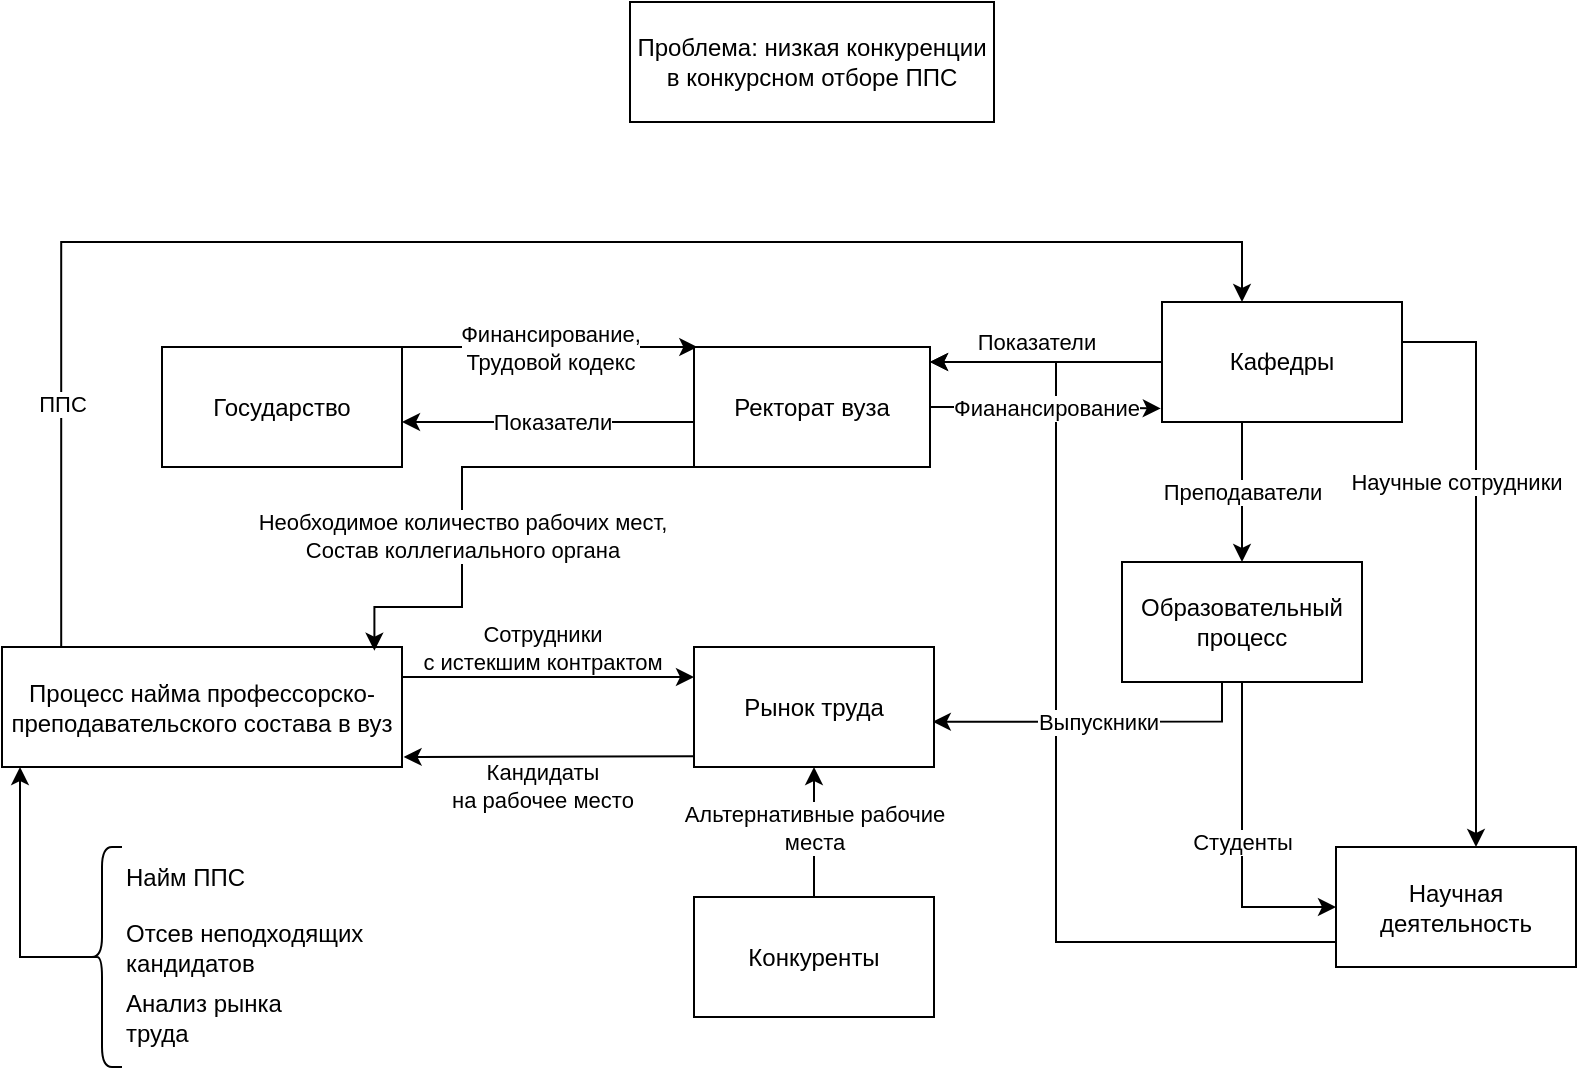 <mxfile version="22.1.2" type="device" pages="10">
  <diagram name="Взаимодействие с внешней средой" id="UszMCbJU1kO6WJyY27q9">
    <mxGraphModel dx="1539" dy="940" grid="1" gridSize="10" guides="1" tooltips="1" connect="1" arrows="1" fold="1" page="1" pageScale="1" pageWidth="827" pageHeight="1169" math="0" shadow="0">
      <root>
        <mxCell id="0" />
        <mxCell id="1" parent="0" />
        <mxCell id="86u2KgNpEQ6n4JqzEUCL-4" value="Ректорат вуза" style="rounded=0;whiteSpace=wrap;html=1;" parent="1" vertex="1">
          <mxGeometry x="-481" y="352.5" width="118" height="60" as="geometry" />
        </mxCell>
        <mxCell id="86u2KgNpEQ6n4JqzEUCL-5" value="Процесс найма профессорско-преподавательского состава в вуз" style="whiteSpace=wrap;html=1;" parent="1" vertex="1">
          <mxGeometry x="-827" y="502.5" width="200" height="60" as="geometry" />
        </mxCell>
        <mxCell id="86u2KgNpEQ6n4JqzEUCL-6" value="Альтернативные рабочие&lt;br&gt;места" style="edgeStyle=orthogonalEdgeStyle;rounded=0;orthogonalLoop=1;jettySize=auto;html=1;entryX=0.5;entryY=1;entryDx=0;entryDy=0;" parent="1" source="86u2KgNpEQ6n4JqzEUCL-7" target="86u2KgNpEQ6n4JqzEUCL-9" edge="1">
          <mxGeometry x="0.077" relative="1" as="geometry">
            <Array as="points">
              <mxPoint x="-421" y="582.5" />
              <mxPoint x="-421" y="582.5" />
            </Array>
            <mxPoint as="offset" />
          </mxGeometry>
        </mxCell>
        <mxCell id="86u2KgNpEQ6n4JqzEUCL-7" value="Конкуренты" style="whiteSpace=wrap;html=1;" parent="1" vertex="1">
          <mxGeometry x="-481" y="627.5" width="120" height="60" as="geometry" />
        </mxCell>
        <mxCell id="86u2KgNpEQ6n4JqzEUCL-8" value="Государство" style="whiteSpace=wrap;html=1;" parent="1" vertex="1">
          <mxGeometry x="-747" y="352.5" width="120" height="60" as="geometry" />
        </mxCell>
        <mxCell id="86u2KgNpEQ6n4JqzEUCL-9" value="Рынок труда" style="whiteSpace=wrap;html=1;" parent="1" vertex="1">
          <mxGeometry x="-481" y="502.5" width="120" height="60" as="geometry" />
        </mxCell>
        <mxCell id="86u2KgNpEQ6n4JqzEUCL-10" value="Финансирование,&lt;br&gt;Трудовой кодекс" style="edgeStyle=orthogonalEdgeStyle;rounded=0;orthogonalLoop=1;jettySize=auto;html=1;entryX=0.014;entryY=0.173;entryDx=0;entryDy=0;entryPerimeter=0;" parent="1" edge="1">
          <mxGeometry relative="1" as="geometry">
            <Array as="points">
              <mxPoint x="-553" y="352.12" />
            </Array>
            <mxPoint x="-627" y="352.535" as="sourcePoint" />
            <mxPoint x="-479.348" y="352.5" as="targetPoint" />
          </mxGeometry>
        </mxCell>
        <mxCell id="86u2KgNpEQ6n4JqzEUCL-11" value="Необходимое количество рабочих мест,&lt;br&gt;Состав коллегиального органа" style="edgeStyle=orthogonalEdgeStyle;rounded=0;orthogonalLoop=1;jettySize=auto;html=1;entryX=0.931;entryY=0.031;entryDx=0;entryDy=0;entryPerimeter=0;" parent="1" source="86u2KgNpEQ6n4JqzEUCL-4" target="86u2KgNpEQ6n4JqzEUCL-5" edge="1">
          <mxGeometry x="0.192" relative="1" as="geometry">
            <Array as="points">
              <mxPoint x="-597" y="412.5" />
              <mxPoint x="-597" y="482.5" />
              <mxPoint x="-641" y="482.5" />
            </Array>
            <mxPoint as="offset" />
          </mxGeometry>
        </mxCell>
        <mxCell id="86u2KgNpEQ6n4JqzEUCL-12" value="Сотрудники&lt;br&gt;с истекшим контрактом" style="endArrow=classic;html=1;rounded=0;exitX=1;exitY=0.25;exitDx=0;exitDy=0;entryX=0;entryY=0.25;entryDx=0;entryDy=0;" parent="1" source="86u2KgNpEQ6n4JqzEUCL-5" target="86u2KgNpEQ6n4JqzEUCL-9" edge="1">
          <mxGeometry x="-0.041" y="15" width="50" height="50" relative="1" as="geometry">
            <mxPoint x="-587" y="482.5" as="sourcePoint" />
            <mxPoint x="-487" y="522.5" as="targetPoint" />
            <mxPoint as="offset" />
          </mxGeometry>
        </mxCell>
        <mxCell id="86u2KgNpEQ6n4JqzEUCL-13" value="Кандидаты&lt;br&gt;на рабочее место" style="endArrow=classic;html=1;rounded=0;entryX=1.004;entryY=0.916;entryDx=0;entryDy=0;entryPerimeter=0;exitX=-0.003;exitY=0.91;exitDx=0;exitDy=0;exitPerimeter=0;" parent="1" source="86u2KgNpEQ6n4JqzEUCL-9" target="86u2KgNpEQ6n4JqzEUCL-5" edge="1">
          <mxGeometry x="0.045" y="15" width="50" height="50" relative="1" as="geometry">
            <mxPoint x="-587" y="482.5" as="sourcePoint" />
            <mxPoint x="-537" y="432.5" as="targetPoint" />
            <mxPoint as="offset" />
          </mxGeometry>
        </mxCell>
        <mxCell id="86u2KgNpEQ6n4JqzEUCL-14" value="" style="shape=curlyBracket;whiteSpace=wrap;html=1;rounded=1;labelPosition=left;verticalLabelPosition=middle;align=right;verticalAlign=middle;" parent="1" vertex="1">
          <mxGeometry x="-787" y="602.5" width="20" height="110" as="geometry" />
        </mxCell>
        <mxCell id="86u2KgNpEQ6n4JqzEUCL-16" value="ППС" style="edgeStyle=orthogonalEdgeStyle;rounded=0;orthogonalLoop=1;jettySize=auto;html=1;exitX=0.148;exitY=0.007;exitDx=0;exitDy=0;exitPerimeter=0;" parent="1" source="86u2KgNpEQ6n4JqzEUCL-5" target="86u2KgNpEQ6n4JqzEUCL-23" edge="1">
          <mxGeometry x="-0.704" relative="1" as="geometry">
            <mxPoint as="offset" />
            <Array as="points">
              <mxPoint x="-797" y="300" />
              <mxPoint x="-207" y="300" />
            </Array>
          </mxGeometry>
        </mxCell>
        <mxCell id="86u2KgNpEQ6n4JqzEUCL-17" value="Найм ППС" style="text;html=1;align=left;verticalAlign=middle;resizable=0;points=[];autosize=1;strokeColor=none;fillColor=none;" parent="1" vertex="1">
          <mxGeometry x="-767" y="602.5" width="80" height="30" as="geometry" />
        </mxCell>
        <mxCell id="86u2KgNpEQ6n4JqzEUCL-18" value="Отсев неподходящих&lt;br&gt;кандидатов" style="text;html=1;align=left;verticalAlign=middle;resizable=0;points=[];autosize=1;strokeColor=none;fillColor=none;" parent="1" vertex="1">
          <mxGeometry x="-767" y="632.5" width="140" height="40" as="geometry" />
        </mxCell>
        <mxCell id="86u2KgNpEQ6n4JqzEUCL-19" style="edgeStyle=orthogonalEdgeStyle;rounded=0;orthogonalLoop=1;jettySize=auto;html=1;exitX=0.1;exitY=0.5;exitDx=0;exitDy=0;exitPerimeter=0;" parent="1" source="86u2KgNpEQ6n4JqzEUCL-14" target="86u2KgNpEQ6n4JqzEUCL-5" edge="1">
          <mxGeometry relative="1" as="geometry">
            <Array as="points">
              <mxPoint x="-818" y="657.5" />
            </Array>
            <mxPoint x="-818" y="572.5" as="targetPoint" />
          </mxGeometry>
        </mxCell>
        <mxCell id="86u2KgNpEQ6n4JqzEUCL-20" style="edgeStyle=orthogonalEdgeStyle;rounded=0;orthogonalLoop=1;jettySize=auto;html=1;" parent="1" source="86u2KgNpEQ6n4JqzEUCL-4" edge="1">
          <mxGeometry relative="1" as="geometry">
            <Array as="points">
              <mxPoint x="-627" y="390" />
            </Array>
            <mxPoint x="-627" y="390" as="targetPoint" />
          </mxGeometry>
        </mxCell>
        <mxCell id="86u2KgNpEQ6n4JqzEUCL-21" value="Показатели" style="edgeLabel;html=1;align=center;verticalAlign=middle;resizable=0;points=[];" parent="86u2KgNpEQ6n4JqzEUCL-20" vertex="1" connectable="0">
          <mxGeometry x="-0.027" relative="1" as="geometry">
            <mxPoint as="offset" />
          </mxGeometry>
        </mxCell>
        <mxCell id="86u2KgNpEQ6n4JqzEUCL-22" value="Анализ рынка&lt;br&gt;труда" style="text;html=1;align=left;verticalAlign=middle;resizable=0;points=[];autosize=1;strokeColor=none;fillColor=none;" parent="1" vertex="1">
          <mxGeometry x="-767" y="667.5" width="100" height="40" as="geometry" />
        </mxCell>
        <mxCell id="86u2KgNpEQ6n4JqzEUCL-26" value="Преподаватели" style="edgeStyle=orthogonalEdgeStyle;rounded=0;orthogonalLoop=1;jettySize=auto;html=1;entryX=0.5;entryY=0;entryDx=0;entryDy=0;" parent="1" source="86u2KgNpEQ6n4JqzEUCL-23" target="86u2KgNpEQ6n4JqzEUCL-24" edge="1">
          <mxGeometry relative="1" as="geometry">
            <Array as="points">
              <mxPoint x="-207" y="400" />
              <mxPoint x="-207" y="400" />
            </Array>
          </mxGeometry>
        </mxCell>
        <mxCell id="86u2KgNpEQ6n4JqzEUCL-27" style="edgeStyle=orthogonalEdgeStyle;rounded=0;orthogonalLoop=1;jettySize=auto;html=1;" parent="1" source="86u2KgNpEQ6n4JqzEUCL-23" target="86u2KgNpEQ6n4JqzEUCL-25" edge="1">
          <mxGeometry relative="1" as="geometry">
            <Array as="points">
              <mxPoint x="-90" y="350" />
            </Array>
          </mxGeometry>
        </mxCell>
        <mxCell id="86u2KgNpEQ6n4JqzEUCL-29" value="Научные сотрудники" style="edgeLabel;html=1;align=center;verticalAlign=middle;resizable=0;points=[];" parent="86u2KgNpEQ6n4JqzEUCL-27" vertex="1" connectable="0">
          <mxGeometry x="-0.338" relative="1" as="geometry">
            <mxPoint x="-10" y="11" as="offset" />
          </mxGeometry>
        </mxCell>
        <mxCell id="86u2KgNpEQ6n4JqzEUCL-32" value="Показатели" style="edgeStyle=orthogonalEdgeStyle;rounded=0;orthogonalLoop=1;jettySize=auto;html=1;" parent="1" source="86u2KgNpEQ6n4JqzEUCL-23" target="86u2KgNpEQ6n4JqzEUCL-4" edge="1">
          <mxGeometry x="0.086" y="-10" relative="1" as="geometry">
            <Array as="points">
              <mxPoint x="-327" y="360" />
              <mxPoint x="-327" y="360" />
            </Array>
            <mxPoint as="offset" />
          </mxGeometry>
        </mxCell>
        <mxCell id="86u2KgNpEQ6n4JqzEUCL-23" value="Кафедры" style="whiteSpace=wrap;html=1;" parent="1" vertex="1">
          <mxGeometry x="-247" y="330" width="120" height="60" as="geometry" />
        </mxCell>
        <mxCell id="86u2KgNpEQ6n4JqzEUCL-30" value="Студенты" style="edgeStyle=orthogonalEdgeStyle;rounded=0;orthogonalLoop=1;jettySize=auto;html=1;entryX=0;entryY=0.5;entryDx=0;entryDy=0;" parent="1" source="86u2KgNpEQ6n4JqzEUCL-24" target="86u2KgNpEQ6n4JqzEUCL-25" edge="1">
          <mxGeometry relative="1" as="geometry" />
        </mxCell>
        <mxCell id="86u2KgNpEQ6n4JqzEUCL-24" value="Образовательный процесс" style="whiteSpace=wrap;html=1;" parent="1" vertex="1">
          <mxGeometry x="-267" y="460" width="120" height="60" as="geometry" />
        </mxCell>
        <mxCell id="IuxJi5kfItkMQjMD_nPF-1" style="edgeStyle=orthogonalEdgeStyle;rounded=0;orthogonalLoop=1;jettySize=auto;html=1;" parent="1" source="86u2KgNpEQ6n4JqzEUCL-25" target="86u2KgNpEQ6n4JqzEUCL-4" edge="1">
          <mxGeometry relative="1" as="geometry">
            <Array as="points">
              <mxPoint x="-300" y="650" />
              <mxPoint x="-300" y="360" />
            </Array>
          </mxGeometry>
        </mxCell>
        <mxCell id="86u2KgNpEQ6n4JqzEUCL-25" value="Научная деятельность" style="whiteSpace=wrap;html=1;" parent="1" vertex="1">
          <mxGeometry x="-160" y="602.5" width="120" height="60" as="geometry" />
        </mxCell>
        <mxCell id="86u2KgNpEQ6n4JqzEUCL-31" value="Выпускники" style="edgeStyle=orthogonalEdgeStyle;rounded=0;orthogonalLoop=1;jettySize=auto;html=1;entryX=0.995;entryY=0.622;entryDx=0;entryDy=0;entryPerimeter=0;" parent="1" source="86u2KgNpEQ6n4JqzEUCL-24" target="86u2KgNpEQ6n4JqzEUCL-9" edge="1">
          <mxGeometry relative="1" as="geometry">
            <Array as="points">
              <mxPoint x="-217" y="540" />
            </Array>
          </mxGeometry>
        </mxCell>
        <mxCell id="86u2KgNpEQ6n4JqzEUCL-34" value="Фианансирование" style="edgeStyle=orthogonalEdgeStyle;rounded=0;orthogonalLoop=1;jettySize=auto;html=1;entryX=-0.005;entryY=0.887;entryDx=0;entryDy=0;entryPerimeter=0;" parent="1" source="86u2KgNpEQ6n4JqzEUCL-4" target="86u2KgNpEQ6n4JqzEUCL-23" edge="1">
          <mxGeometry relative="1" as="geometry" />
        </mxCell>
        <mxCell id="MuzszeO60wsTYJ-sSC0t-1" value="Проблема:&amp;nbsp;низкая конкуренции в конкурсном отборе ППС" style="rounded=0;whiteSpace=wrap;html=1;" parent="1" vertex="1">
          <mxGeometry x="-513" y="180" width="182" height="60" as="geometry" />
        </mxCell>
      </root>
    </mxGraphModel>
  </diagram>
  <diagram id="ndOz9eQ9yVfp-iUVjfmG" name="Модель состава и структуры системы">
    <mxGraphModel dx="1418" dy="940" grid="1" gridSize="10" guides="1" tooltips="1" connect="1" arrows="1" fold="1" page="1" pageScale="1" pageWidth="827" pageHeight="1169" math="0" shadow="0">
      <root>
        <mxCell id="0" />
        <mxCell id="1" parent="0" />
        <mxCell id="0oKqQD6AY0Pg48myhbMS-5" style="edgeStyle=orthogonalEdgeStyle;rounded=0;orthogonalLoop=1;jettySize=auto;html=1;" parent="1" source="0oKqQD6AY0Pg48myhbMS-1" target="0oKqQD6AY0Pg48myhbMS-2" edge="1">
          <mxGeometry relative="1" as="geometry">
            <Array as="points">
              <mxPoint x="420" y="220" />
              <mxPoint x="580" y="220" />
            </Array>
          </mxGeometry>
        </mxCell>
        <mxCell id="0oKqQD6AY0Pg48myhbMS-6" style="edgeStyle=orthogonalEdgeStyle;rounded=0;orthogonalLoop=1;jettySize=auto;html=1;entryX=0.5;entryY=0;entryDx=0;entryDy=0;" parent="1" source="0oKqQD6AY0Pg48myhbMS-1" target="0oKqQD6AY0Pg48myhbMS-4" edge="1">
          <mxGeometry relative="1" as="geometry" />
        </mxCell>
        <mxCell id="0oKqQD6AY0Pg48myhbMS-7" style="edgeStyle=orthogonalEdgeStyle;rounded=0;orthogonalLoop=1;jettySize=auto;html=1;" parent="1" source="0oKqQD6AY0Pg48myhbMS-1" target="0oKqQD6AY0Pg48myhbMS-3" edge="1">
          <mxGeometry relative="1" as="geometry">
            <Array as="points">
              <mxPoint x="420" y="220" />
              <mxPoint x="260" y="220" />
            </Array>
          </mxGeometry>
        </mxCell>
        <mxCell id="0oKqQD6AY0Pg48myhbMS-1" value="Процесс найма ППС в вуз" style="rounded=0;whiteSpace=wrap;html=1;" parent="1" vertex="1">
          <mxGeometry x="360" y="120" width="120" height="60" as="geometry" />
        </mxCell>
        <mxCell id="0oKqQD6AY0Pg48myhbMS-2" value="Трудоустройство кандидата" style="rounded=0;whiteSpace=wrap;html=1;" parent="1" vertex="1">
          <mxGeometry x="520" y="240" width="120" height="60" as="geometry" />
        </mxCell>
        <mxCell id="y3z8l_z5oSNkDqreOPCw-14" style="edgeStyle=orthogonalEdgeStyle;rounded=0;orthogonalLoop=1;jettySize=auto;html=1;entryX=0;entryY=0.5;entryDx=0;entryDy=0;" parent="1" source="0oKqQD6AY0Pg48myhbMS-3" target="y3z8l_z5oSNkDqreOPCw-8" edge="1">
          <mxGeometry relative="1" as="geometry">
            <Array as="points">
              <mxPoint x="200" y="370" />
            </Array>
          </mxGeometry>
        </mxCell>
        <mxCell id="y3z8l_z5oSNkDqreOPCw-16" style="edgeStyle=orthogonalEdgeStyle;rounded=0;orthogonalLoop=1;jettySize=auto;html=1;entryX=0;entryY=0.5;entryDx=0;entryDy=0;" parent="1" source="0oKqQD6AY0Pg48myhbMS-3" target="y3z8l_z5oSNkDqreOPCw-10" edge="1">
          <mxGeometry relative="1" as="geometry">
            <Array as="points">
              <mxPoint x="200" y="470" />
            </Array>
          </mxGeometry>
        </mxCell>
        <mxCell id="y3z8l_z5oSNkDqreOPCw-17" style="edgeStyle=orthogonalEdgeStyle;rounded=0;orthogonalLoop=1;jettySize=auto;html=1;entryX=0;entryY=0.5;entryDx=0;entryDy=0;" parent="1" source="0oKqQD6AY0Pg48myhbMS-3" target="y3z8l_z5oSNkDqreOPCw-13" edge="1">
          <mxGeometry relative="1" as="geometry">
            <Array as="points">
              <mxPoint x="200" y="570" />
            </Array>
          </mxGeometry>
        </mxCell>
        <mxCell id="0oKqQD6AY0Pg48myhbMS-3" value="Предконкурсная процедура" style="rounded=0;whiteSpace=wrap;html=1;" parent="1" vertex="1">
          <mxGeometry x="200" y="240" width="120" height="60" as="geometry" />
        </mxCell>
        <mxCell id="0oKqQD6AY0Pg48myhbMS-4" value="Конкурсная процедура" style="rounded=0;whiteSpace=wrap;html=1;" parent="1" vertex="1">
          <mxGeometry x="360" y="240" width="120" height="60" as="geometry" />
        </mxCell>
        <mxCell id="y3z8l_z5oSNkDqreOPCw-1" value="" style="endArrow=none;dashed=1;html=1;dashPattern=1 3;strokeWidth=2;rounded=0;" parent="1" edge="1">
          <mxGeometry width="50" height="50" relative="1" as="geometry">
            <mxPoint x="160" y="320" as="sourcePoint" />
            <mxPoint x="720" y="320" as="targetPoint" />
          </mxGeometry>
        </mxCell>
        <mxCell id="y3z8l_z5oSNkDqreOPCw-2" value="" style="endArrow=none;dashed=1;html=1;dashPattern=1 3;strokeWidth=2;rounded=0;" parent="1" edge="1">
          <mxGeometry width="50" height="50" relative="1" as="geometry">
            <mxPoint x="160" y="200" as="sourcePoint" />
            <mxPoint x="160" y="320" as="targetPoint" />
          </mxGeometry>
        </mxCell>
        <mxCell id="y3z8l_z5oSNkDqreOPCw-3" value="" style="endArrow=none;dashed=1;html=1;dashPattern=1 3;strokeWidth=2;rounded=0;" parent="1" edge="1">
          <mxGeometry width="50" height="50" relative="1" as="geometry">
            <mxPoint x="720" y="200" as="sourcePoint" />
            <mxPoint x="160" y="200" as="targetPoint" />
          </mxGeometry>
        </mxCell>
        <mxCell id="y3z8l_z5oSNkDqreOPCw-5" value="" style="endArrow=none;dashed=1;html=1;dashPattern=1 3;strokeWidth=2;rounded=0;" parent="1" edge="1">
          <mxGeometry width="50" height="50" relative="1" as="geometry">
            <mxPoint x="720" y="200" as="sourcePoint" />
            <mxPoint x="720" y="320" as="targetPoint" />
          </mxGeometry>
        </mxCell>
        <mxCell id="y3z8l_z5oSNkDqreOPCw-7" value="Жизненный цикл процесса" style="text;html=1;align=center;verticalAlign=middle;resizable=0;points=[];autosize=1;strokeColor=none;fillColor=none;" parent="1" vertex="1">
          <mxGeometry x="160" y="170" width="170" height="30" as="geometry" />
        </mxCell>
        <mxCell id="y3z8l_z5oSNkDqreOPCw-8" value="Подготовка списка ППС с истекшим сроком договора" style="rounded=0;whiteSpace=wrap;html=1;" parent="1" vertex="1">
          <mxGeometry x="230" y="340" width="120" height="60" as="geometry" />
        </mxCell>
        <mxCell id="y3z8l_z5oSNkDqreOPCw-10" value="Формирование списка вакантных должностей" style="rounded=0;whiteSpace=wrap;html=1;" parent="1" vertex="1">
          <mxGeometry x="230" y="440" width="120" height="60" as="geometry" />
        </mxCell>
        <mxCell id="y3z8l_z5oSNkDqreOPCw-13" value="Формирование приказа о проведении конкурсного отбора" style="rounded=0;whiteSpace=wrap;html=1;" parent="1" vertex="1">
          <mxGeometry x="230" y="540" width="120" height="60" as="geometry" />
        </mxCell>
        <mxCell id="y3z8l_z5oSNkDqreOPCw-21" style="edgeStyle=orthogonalEdgeStyle;rounded=0;orthogonalLoop=1;jettySize=auto;html=1;entryX=0;entryY=0.5;entryDx=0;entryDy=0;" parent="1" target="y3z8l_z5oSNkDqreOPCw-24" edge="1">
          <mxGeometry relative="1" as="geometry">
            <mxPoint x="360" y="300" as="sourcePoint" />
            <Array as="points">
              <mxPoint x="360" y="370" />
            </Array>
          </mxGeometry>
        </mxCell>
        <mxCell id="y3z8l_z5oSNkDqreOPCw-22" style="edgeStyle=orthogonalEdgeStyle;rounded=0;orthogonalLoop=1;jettySize=auto;html=1;entryX=0;entryY=0.5;entryDx=0;entryDy=0;" parent="1" target="y3z8l_z5oSNkDqreOPCw-25" edge="1">
          <mxGeometry relative="1" as="geometry">
            <mxPoint x="360" y="300" as="sourcePoint" />
            <Array as="points">
              <mxPoint x="360" y="470" />
            </Array>
          </mxGeometry>
        </mxCell>
        <mxCell id="y3z8l_z5oSNkDqreOPCw-23" style="edgeStyle=orthogonalEdgeStyle;rounded=0;orthogonalLoop=1;jettySize=auto;html=1;entryX=0;entryY=0.5;entryDx=0;entryDy=0;" parent="1" target="y3z8l_z5oSNkDqreOPCw-26" edge="1">
          <mxGeometry relative="1" as="geometry">
            <mxPoint x="360" y="300" as="sourcePoint" />
            <Array as="points">
              <mxPoint x="360" y="570" />
            </Array>
          </mxGeometry>
        </mxCell>
        <mxCell id="y3z8l_z5oSNkDqreOPCw-24" value="Прием документов" style="rounded=0;whiteSpace=wrap;html=1;" parent="1" vertex="1">
          <mxGeometry x="390" y="340" width="120" height="60" as="geometry" />
        </mxCell>
        <mxCell id="y3z8l_z5oSNkDqreOPCw-25" value="Формирование рекомендаций кандидатов" style="rounded=0;whiteSpace=wrap;html=1;" parent="1" vertex="1">
          <mxGeometry x="390" y="440" width="120" height="60" as="geometry" />
        </mxCell>
        <mxCell id="y3z8l_z5oSNkDqreOPCw-26" value="Заседание учёного совета" style="rounded=0;whiteSpace=wrap;html=1;" parent="1" vertex="1">
          <mxGeometry x="390" y="540" width="120" height="60" as="geometry" />
        </mxCell>
        <mxCell id="y3z8l_z5oSNkDqreOPCw-27" style="edgeStyle=orthogonalEdgeStyle;rounded=0;orthogonalLoop=1;jettySize=auto;html=1;entryX=0;entryY=0.5;entryDx=0;entryDy=0;" parent="1" target="y3z8l_z5oSNkDqreOPCw-30" edge="1">
          <mxGeometry relative="1" as="geometry">
            <mxPoint x="520" y="300" as="sourcePoint" />
            <Array as="points">
              <mxPoint x="520" y="370" />
            </Array>
          </mxGeometry>
        </mxCell>
        <mxCell id="y3z8l_z5oSNkDqreOPCw-28" style="edgeStyle=orthogonalEdgeStyle;rounded=0;orthogonalLoop=1;jettySize=auto;html=1;entryX=0;entryY=0.5;entryDx=0;entryDy=0;" parent="1" target="y3z8l_z5oSNkDqreOPCw-31" edge="1">
          <mxGeometry relative="1" as="geometry">
            <mxPoint x="520" y="300" as="sourcePoint" />
            <Array as="points">
              <mxPoint x="520" y="470" />
            </Array>
          </mxGeometry>
        </mxCell>
        <mxCell id="y3z8l_z5oSNkDqreOPCw-30" value="Формирование трудового договора" style="rounded=0;whiteSpace=wrap;html=1;" parent="1" vertex="1">
          <mxGeometry x="550" y="340" width="120" height="60" as="geometry" />
        </mxCell>
        <mxCell id="y3z8l_z5oSNkDqreOPCw-31" value="Заверение трудового договора" style="rounded=0;whiteSpace=wrap;html=1;" parent="1" vertex="1">
          <mxGeometry x="550" y="440" width="120" height="60" as="geometry" />
        </mxCell>
      </root>
    </mxGraphModel>
  </diagram>
  <diagram id="Y1Jk1fJJdfQJ7-R8iiAU" name="Взаимосвязь подсистем">
    <mxGraphModel dx="674" dy="1353" grid="1" gridSize="10" guides="1" tooltips="1" connect="1" arrows="1" fold="1" page="1" pageScale="1" pageWidth="827" pageHeight="1169" math="0" shadow="0">
      <root>
        <mxCell id="0" />
        <mxCell id="1" parent="0" />
        <mxCell id="P8VQdNOCWyOBITLVH6Jd-19" value="Пакет документов" style="edgeStyle=orthogonalEdgeStyle;rounded=0;orthogonalLoop=1;jettySize=auto;html=1;entryX=0.5;entryY=1;entryDx=0;entryDy=0;" parent="1" source="P8VQdNOCWyOBITLVH6Jd-2" target="P8VQdNOCWyOBITLVH6Jd-12" edge="1">
          <mxGeometry y="10" relative="1" as="geometry">
            <mxPoint as="offset" />
          </mxGeometry>
        </mxCell>
        <mxCell id="XrV9c8Po9dgw4ltpzgZg-1" value="Подписанный трудовой договор" style="edgeStyle=orthogonalEdgeStyle;rounded=0;orthogonalLoop=1;jettySize=auto;html=1;entryX=0;entryY=0.5;entryDx=0;entryDy=0;" edge="1" parent="1" source="P8VQdNOCWyOBITLVH6Jd-2" target="P8VQdNOCWyOBITLVH6Jd-15">
          <mxGeometry x="0.407" y="-20" relative="1" as="geometry">
            <Array as="points">
              <mxPoint x="70" y="400" />
              <mxPoint x="70" y="570" />
            </Array>
            <mxPoint as="offset" />
          </mxGeometry>
        </mxCell>
        <mxCell id="P8VQdNOCWyOBITLVH6Jd-2" value="Кандидат" style="shape=umlActor;verticalLabelPosition=bottom;verticalAlign=top;html=1;outlineConnect=0;" parent="1" vertex="1">
          <mxGeometry x="110" y="370" width="30" height="60" as="geometry" />
        </mxCell>
        <mxCell id="P8VQdNOCWyOBITLVH6Jd-9" value="" style="group" parent="1" vertex="1" connectable="0">
          <mxGeometry x="240" y="160" width="160" height="180" as="geometry" />
        </mxCell>
        <mxCell id="P8VQdNOCWyOBITLVH6Jd-5" value="Исполнитель:&lt;br&gt;отдел кадров,&lt;br&gt;заведующие кафедрой" style="rounded=0;whiteSpace=wrap;html=1;align=left;" parent="P8VQdNOCWyOBITLVH6Jd-9" vertex="1">
          <mxGeometry y="60" width="160" height="60" as="geometry" />
        </mxCell>
        <mxCell id="P8VQdNOCWyOBITLVH6Jd-6" value="&lt;div style=&quot;&quot;&gt;&lt;span style=&quot;background-color: initial;&quot;&gt;Средства деятельности:&lt;br&gt;компьютер,&lt;br&gt;1С,&lt;br&gt;MS Office&lt;/span&gt;&lt;/div&gt;" style="rounded=0;whiteSpace=wrap;html=1;align=left;" parent="P8VQdNOCWyOBITLVH6Jd-9" vertex="1">
          <mxGeometry y="120" width="160" height="60" as="geometry" />
        </mxCell>
        <mxCell id="P8VQdNOCWyOBITLVH6Jd-7" value="Предконкурсная процедура" style="rounded=0;whiteSpace=wrap;html=1;align=left;" parent="P8VQdNOCWyOBITLVH6Jd-9" vertex="1">
          <mxGeometry width="160" height="60" as="geometry" />
        </mxCell>
        <mxCell id="P8VQdNOCWyOBITLVH6Jd-10" value="" style="group" parent="1" vertex="1" connectable="0">
          <mxGeometry x="560" y="150" width="160" height="230" as="geometry" />
        </mxCell>
        <mxCell id="P8VQdNOCWyOBITLVH6Jd-11" value="Исполнитель:&lt;br&gt;отдел кадров,&lt;br&gt;коллегиальные органы,&lt;br&gt;ученый совет" style="rounded=0;whiteSpace=wrap;html=1;align=left;" parent="P8VQdNOCWyOBITLVH6Jd-10" vertex="1">
          <mxGeometry y="60" width="160" height="80" as="geometry" />
        </mxCell>
        <mxCell id="P8VQdNOCWyOBITLVH6Jd-12" value="&lt;div style=&quot;&quot;&gt;&lt;span style=&quot;background-color: initial;&quot;&gt;Средства деятельности:&lt;br&gt;компьютер,&lt;br&gt;MS Office,&lt;br&gt;рекомендации кандидатов,&lt;br&gt;данные о кандидатах,&lt;br&gt;документы кандидатов&lt;/span&gt;&lt;/div&gt;" style="rounded=0;whiteSpace=wrap;html=1;align=left;" parent="P8VQdNOCWyOBITLVH6Jd-10" vertex="1">
          <mxGeometry y="140" width="160" height="90" as="geometry" />
        </mxCell>
        <mxCell id="P8VQdNOCWyOBITLVH6Jd-13" value="Конкурсная процедура" style="rounded=0;whiteSpace=wrap;html=1;align=left;" parent="P8VQdNOCWyOBITLVH6Jd-10" vertex="1">
          <mxGeometry width="160" height="60" as="geometry" />
        </mxCell>
        <mxCell id="P8VQdNOCWyOBITLVH6Jd-14" value="" style="group" parent="1" vertex="1" connectable="0">
          <mxGeometry x="400" y="480" width="160" height="180" as="geometry" />
        </mxCell>
        <mxCell id="P8VQdNOCWyOBITLVH6Jd-15" value="Исполнитель:&lt;br&gt;отдел кадров" style="rounded=0;whiteSpace=wrap;html=1;align=left;" parent="P8VQdNOCWyOBITLVH6Jd-14" vertex="1">
          <mxGeometry y="60" width="160" height="60" as="geometry" />
        </mxCell>
        <mxCell id="P8VQdNOCWyOBITLVH6Jd-16" value="&lt;div style=&quot;&quot;&gt;&lt;span style=&quot;background-color: initial;&quot;&gt;Средства деятельности:&lt;br&gt;компьютер,&lt;br&gt;принтер,&lt;br&gt;трудовой договор&lt;/span&gt;&lt;/div&gt;" style="rounded=0;whiteSpace=wrap;html=1;align=left;" parent="P8VQdNOCWyOBITLVH6Jd-14" vertex="1">
          <mxGeometry y="120" width="160" height="60" as="geometry" />
        </mxCell>
        <mxCell id="P8VQdNOCWyOBITLVH6Jd-17" value="Трудоустройство кандидата" style="rounded=0;whiteSpace=wrap;html=1;align=left;" parent="P8VQdNOCWyOBITLVH6Jd-14" vertex="1">
          <mxGeometry width="160" height="60" as="geometry" />
        </mxCell>
        <mxCell id="P8VQdNOCWyOBITLVH6Jd-18" value="Объявления &lt;br&gt;о вакансиях" style="edgeStyle=orthogonalEdgeStyle;rounded=0;orthogonalLoop=1;jettySize=auto;html=1;" parent="1" source="P8VQdNOCWyOBITLVH6Jd-5" target="P8VQdNOCWyOBITLVH6Jd-2" edge="1">
          <mxGeometry x="-0.467" y="20" relative="1" as="geometry">
            <mxPoint as="offset" />
            <Array as="points">
              <mxPoint x="125" y="260" />
            </Array>
          </mxGeometry>
        </mxCell>
        <mxCell id="P8VQdNOCWyOBITLVH6Jd-20" value="Трудовой договор" style="edgeStyle=orthogonalEdgeStyle;rounded=0;orthogonalLoop=1;jettySize=auto;html=1;" parent="1" source="P8VQdNOCWyOBITLVH6Jd-15" target="P8VQdNOCWyOBITLVH6Jd-2" edge="1">
          <mxGeometry x="-0.463" y="-20" relative="1" as="geometry">
            <Array as="points">
              <mxPoint x="190" y="550" />
              <mxPoint x="190" y="420" />
            </Array>
            <mxPoint as="offset" />
          </mxGeometry>
        </mxCell>
        <mxCell id="P8VQdNOCWyOBITLVH6Jd-21" style="edgeStyle=orthogonalEdgeStyle;rounded=0;orthogonalLoop=1;jettySize=auto;html=1;entryX=0;entryY=0.5;entryDx=0;entryDy=0;" parent="1" source="P8VQdNOCWyOBITLVH6Jd-5" target="P8VQdNOCWyOBITLVH6Jd-11" edge="1">
          <mxGeometry relative="1" as="geometry" />
        </mxCell>
        <mxCell id="P8VQdNOCWyOBITLVH6Jd-22" value="Приказ &lt;br&gt;о проведении конкурса" style="edgeLabel;html=1;align=center;verticalAlign=middle;resizable=0;points=[];" parent="P8VQdNOCWyOBITLVH6Jd-21" vertex="1" connectable="0">
          <mxGeometry x="-0.125" y="2" relative="1" as="geometry">
            <mxPoint x="10" y="-18" as="offset" />
          </mxGeometry>
        </mxCell>
        <mxCell id="P8VQdNOCWyOBITLVH6Jd-23" value="Список кандидатов&lt;br&gt;прошедших конкурсный&lt;br&gt;отбор" style="edgeStyle=orthogonalEdgeStyle;rounded=0;orthogonalLoop=1;jettySize=auto;html=1;entryX=1;entryY=0.5;entryDx=0;entryDy=0;" parent="1" source="P8VQdNOCWyOBITLVH6Jd-11" target="P8VQdNOCWyOBITLVH6Jd-15" edge="1">
          <mxGeometry x="0.645" y="-30" relative="1" as="geometry">
            <Array as="points">
              <mxPoint x="790" y="250" />
              <mxPoint x="790" y="570" />
            </Array>
            <mxPoint as="offset" />
          </mxGeometry>
        </mxCell>
        <mxCell id="HPkjpoVlAq54RvDiuVuY-1" value="Сроки проведения&lt;br&gt;конкурсного отбора" style="edgeStyle=orthogonalEdgeStyle;rounded=0;orthogonalLoop=1;jettySize=auto;html=1;entryX=0;entryY=0.5;entryDx=0;entryDy=0;" edge="1" parent="1" source="HPkjpoVlAq54RvDiuVuY-2" target="P8VQdNOCWyOBITLVH6Jd-5">
          <mxGeometry x="-0.133" relative="1" as="geometry">
            <Array as="points">
              <mxPoint x="175" y="250" />
            </Array>
            <mxPoint y="-1" as="offset" />
            <mxPoint x="400" y="310" as="targetPoint" />
          </mxGeometry>
        </mxCell>
        <mxCell id="HPkjpoVlAq54RvDiuVuY-2" value="Ректорат" style="shape=umlActor;verticalLabelPosition=bottom;verticalAlign=top;html=1;outlineConnect=0;" vertex="1" parent="1">
          <mxGeometry x="210" y="70" width="30" height="60" as="geometry" />
        </mxCell>
        <mxCell id="sMAXXS_X9D3CECMgyjba-2" value="Кафедра" style="shape=umlActor;verticalLabelPosition=bottom;verticalAlign=top;html=1;outlineConnect=0;" vertex="1" parent="1">
          <mxGeometry x="80" y="610" width="30" height="60" as="geometry" />
        </mxCell>
        <mxCell id="XrV9c8Po9dgw4ltpzgZg-2" value="Устроенный кандидат" style="edgeStyle=orthogonalEdgeStyle;rounded=0;orthogonalLoop=1;jettySize=auto;html=1;" edge="1" parent="1" source="P8VQdNOCWyOBITLVH6Jd-15" target="sMAXXS_X9D3CECMgyjba-2">
          <mxGeometry x="0.176" y="20" relative="1" as="geometry">
            <Array as="points">
              <mxPoint x="380" y="590" />
              <mxPoint x="380" y="640" />
            </Array>
            <mxPoint as="offset" />
          </mxGeometry>
        </mxCell>
      </root>
    </mxGraphModel>
  </diagram>
  <diagram id="a8KsVijMX46NNdd6CGR2" name="Предконкурсная процедура">
    <mxGraphModel dx="450" dy="902" grid="1" gridSize="10" guides="1" tooltips="1" connect="1" arrows="1" fold="1" page="1" pageScale="1" pageWidth="827" pageHeight="1169" math="0" shadow="0">
      <root>
        <mxCell id="0" />
        <mxCell id="1" parent="0" />
        <mxCell id="nLmVH7AognoMy0vvjyKV-1" value="" style="group" parent="1" vertex="1" connectable="0">
          <mxGeometry x="560" y="460" width="160" height="180" as="geometry" />
        </mxCell>
        <mxCell id="nLmVH7AognoMy0vvjyKV-2" value="Исполнитель:&lt;br&gt;заведующие кафедрой" style="rounded=0;whiteSpace=wrap;html=1;align=left;" parent="nLmVH7AognoMy0vvjyKV-1" vertex="1">
          <mxGeometry y="60" width="160" height="60" as="geometry" />
        </mxCell>
        <mxCell id="nLmVH7AognoMy0vvjyKV-3" value="&lt;div style=&quot;&quot;&gt;&lt;span style=&quot;background-color: initial;&quot;&gt;Средства деятельности:&lt;br&gt;компьютер,&lt;br&gt;MS Office&lt;/span&gt;&lt;/div&gt;" style="rounded=0;whiteSpace=wrap;html=1;align=left;" parent="nLmVH7AognoMy0vvjyKV-1" vertex="1">
          <mxGeometry y="120" width="160" height="60" as="geometry" />
        </mxCell>
        <mxCell id="nLmVH7AognoMy0vvjyKV-4" value="Формирование списка вакантных должностей" style="rounded=0;whiteSpace=wrap;html=1;align=left;" parent="nLmVH7AognoMy0vvjyKV-1" vertex="1">
          <mxGeometry width="160" height="60" as="geometry" />
        </mxCell>
        <mxCell id="nLmVH7AognoMy0vvjyKV-5" value="" style="group" parent="1" vertex="1" connectable="0">
          <mxGeometry x="240" y="460" width="160" height="180" as="geometry" />
        </mxCell>
        <mxCell id="nLmVH7AognoMy0vvjyKV-6" value="Исполнитель:&lt;br&gt;Отдел кадров" style="rounded=0;whiteSpace=wrap;html=1;align=left;" parent="nLmVH7AognoMy0vvjyKV-5" vertex="1">
          <mxGeometry y="60" width="160" height="60" as="geometry" />
        </mxCell>
        <mxCell id="nLmVH7AognoMy0vvjyKV-7" value="&lt;div style=&quot;&quot;&gt;&lt;span style=&quot;background-color: initial;&quot;&gt;Средства деятельности:&lt;br&gt;компьютер,&lt;br&gt;MS Office&lt;/span&gt;&lt;/div&gt;" style="rounded=0;whiteSpace=wrap;html=1;align=left;" parent="nLmVH7AognoMy0vvjyKV-5" vertex="1">
          <mxGeometry y="120" width="160" height="60" as="geometry" />
        </mxCell>
        <mxCell id="nLmVH7AognoMy0vvjyKV-8" value="Приказ о проведении конкурсного отбора" style="rounded=0;whiteSpace=wrap;html=1;align=left;" parent="nLmVH7AognoMy0vvjyKV-5" vertex="1">
          <mxGeometry width="160" height="60" as="geometry" />
        </mxCell>
        <mxCell id="Y4JHTWE89jt_3Hu0uAb7-1" style="edgeStyle=orthogonalEdgeStyle;rounded=0;orthogonalLoop=1;jettySize=auto;html=1;exitX=0.5;exitY=1;exitDx=0;exitDy=0;" edge="1" parent="nLmVH7AognoMy0vvjyKV-5" source="nLmVH7AognoMy0vvjyKV-6" target="nLmVH7AognoMy0vvjyKV-6">
          <mxGeometry relative="1" as="geometry" />
        </mxCell>
        <mxCell id="nLmVH7AognoMy0vvjyKV-9" value="" style="group" parent="1" vertex="1" connectable="0">
          <mxGeometry x="400" y="220" width="160" height="180" as="geometry" />
        </mxCell>
        <mxCell id="nLmVH7AognoMy0vvjyKV-10" value="Исполнитель:&lt;br&gt;отдел кадров" style="rounded=0;whiteSpace=wrap;html=1;align=left;" parent="nLmVH7AognoMy0vvjyKV-9" vertex="1">
          <mxGeometry y="60" width="160" height="60" as="geometry" />
        </mxCell>
        <mxCell id="nLmVH7AognoMy0vvjyKV-11" value="&lt;div style=&quot;&quot;&gt;&lt;span style=&quot;background-color: initial;&quot;&gt;Средства деятельности:&lt;br&gt;компьютер,&lt;br&gt;1С,&lt;br&gt;MS Office&lt;/span&gt;&lt;/div&gt;" style="rounded=0;whiteSpace=wrap;html=1;align=left;" parent="nLmVH7AognoMy0vvjyKV-9" vertex="1">
          <mxGeometry y="120" width="160" height="60" as="geometry" />
        </mxCell>
        <mxCell id="nLmVH7AognoMy0vvjyKV-12" value="Подготовка списка ППС с истекшим сроком договора" style="rounded=0;whiteSpace=wrap;html=1;align=left;" parent="nLmVH7AognoMy0vvjyKV-9" vertex="1">
          <mxGeometry width="160" height="60" as="geometry" />
        </mxCell>
        <mxCell id="pIVRAdZzOY-LKg3kyjP2-2" style="edgeStyle=orthogonalEdgeStyle;rounded=0;orthogonalLoop=1;jettySize=auto;html=1;entryX=0.5;entryY=0;entryDx=0;entryDy=0;" parent="1" source="nLmVH7AognoMy0vvjyKV-10" target="nLmVH7AognoMy0vvjyKV-4" edge="1">
          <mxGeometry relative="1" as="geometry">
            <mxPoint x="640" y="450" as="targetPoint" />
            <Array as="points">
              <mxPoint x="640" y="310" />
            </Array>
          </mxGeometry>
        </mxCell>
        <mxCell id="pIVRAdZzOY-LKg3kyjP2-8" value="Список ППС с &lt;br&gt;истекшим сроком договора" style="edgeLabel;html=1;align=center;verticalAlign=middle;resizable=0;points=[];" parent="pIVRAdZzOY-LKg3kyjP2-2" vertex="1" connectable="0">
          <mxGeometry x="0.365" y="3" relative="1" as="geometry">
            <mxPoint as="offset" />
          </mxGeometry>
        </mxCell>
        <mxCell id="pIVRAdZzOY-LKg3kyjP2-3" style="edgeStyle=orthogonalEdgeStyle;rounded=0;orthogonalLoop=1;jettySize=auto;html=1;" parent="1" source="nLmVH7AognoMy0vvjyKV-2" target="nLmVH7AognoMy0vvjyKV-6" edge="1">
          <mxGeometry relative="1" as="geometry" />
        </mxCell>
        <mxCell id="pIVRAdZzOY-LKg3kyjP2-9" value="Список вакантных&lt;br&gt;должностей" style="edgeLabel;html=1;align=center;verticalAlign=middle;resizable=0;points=[];" parent="pIVRAdZzOY-LKg3kyjP2-3" vertex="1" connectable="0">
          <mxGeometry x="-0.087" y="4" relative="1" as="geometry">
            <mxPoint x="-7" y="-24" as="offset" />
          </mxGeometry>
        </mxCell>
        <mxCell id="pIVRAdZzOY-LKg3kyjP2-4" value="Кандидат" style="shape=umlActor;verticalLabelPosition=bottom;verticalAlign=top;html=1;outlineConnect=0;" parent="1" vertex="1">
          <mxGeometry x="240" y="280" width="30" height="60" as="geometry" />
        </mxCell>
        <mxCell id="pIVRAdZzOY-LKg3kyjP2-6" style="edgeStyle=orthogonalEdgeStyle;rounded=0;orthogonalLoop=1;jettySize=auto;html=1;" parent="1" source="nLmVH7AognoMy0vvjyKV-6" target="pIVRAdZzOY-LKg3kyjP2-4" edge="1">
          <mxGeometry relative="1" as="geometry">
            <Array as="points">
              <mxPoint x="210" y="540" />
              <mxPoint x="210" y="290" />
            </Array>
          </mxGeometry>
        </mxCell>
        <mxCell id="pIVRAdZzOY-LKg3kyjP2-7" value="Объявления о вакансиях" style="edgeLabel;html=1;align=center;verticalAlign=middle;resizable=0;points=[];" parent="pIVRAdZzOY-LKg3kyjP2-6" vertex="1" connectable="0">
          <mxGeometry x="-0.439" y="-1" relative="1" as="geometry">
            <mxPoint x="69" y="-77" as="offset" />
          </mxGeometry>
        </mxCell>
        <mxCell id="BJCf3CcSnuQTVZGqPYbW-2" value="Отдел кадров" style="shape=umlActor;verticalLabelPosition=bottom;verticalAlign=top;html=1;outlineConnect=0;" parent="1" vertex="1">
          <mxGeometry x="240" y="680" width="30" height="60" as="geometry" />
        </mxCell>
        <mxCell id="BJCf3CcSnuQTVZGqPYbW-3" value="Приказ о&lt;br&gt;проведении конкурса" style="edgeStyle=orthogonalEdgeStyle;rounded=0;orthogonalLoop=1;jettySize=auto;html=1;exitX=0;exitY=0.333;exitDx=0;exitDy=0;exitPerimeter=0;" parent="1" source="BJCf3CcSnuQTVZGqPYbW-4" target="BJCf3CcSnuQTVZGqPYbW-2" edge="1">
          <mxGeometry x="0.236" y="-60" relative="1" as="geometry">
            <mxPoint x="240" y="710" as="targetPoint" />
            <Array as="points">
              <mxPoint x="130" y="120" />
              <mxPoint x="130" y="710" />
            </Array>
            <mxPoint as="offset" />
          </mxGeometry>
        </mxCell>
        <mxCell id="BJCf3CcSnuQTVZGqPYbW-6" value="Сроки проведения&lt;br&gt;конкурсного отбора" style="edgeStyle=orthogonalEdgeStyle;rounded=0;orthogonalLoop=1;jettySize=auto;html=1;entryX=0;entryY=0.5;entryDx=0;entryDy=0;" parent="1" source="BJCf3CcSnuQTVZGqPYbW-4" target="nLmVH7AognoMy0vvjyKV-10" edge="1">
          <mxGeometry x="-0.133" relative="1" as="geometry">
            <Array as="points">
              <mxPoint x="300" y="150" />
              <mxPoint x="300" y="310" />
            </Array>
            <mxPoint y="-1" as="offset" />
          </mxGeometry>
        </mxCell>
        <mxCell id="BJCf3CcSnuQTVZGqPYbW-4" value="Ректорат" style="shape=umlActor;verticalLabelPosition=bottom;verticalAlign=top;html=1;outlineConnect=0;" parent="1" vertex="1">
          <mxGeometry x="320" y="100" width="30" height="60" as="geometry" />
        </mxCell>
        <mxCell id="T1CTbCRKN-v9TWmt6bBc-2" value="Проект приказа&amp;nbsp;&lt;br&gt;о проведении конкурса" style="edgeStyle=orthogonalEdgeStyle;rounded=0;orthogonalLoop=1;jettySize=auto;html=1;" edge="1" parent="1" source="nLmVH7AognoMy0vvjyKV-6" target="BJCf3CcSnuQTVZGqPYbW-4">
          <mxGeometry x="0.727" y="-50" relative="1" as="geometry">
            <Array as="points">
              <mxPoint x="170" y="570" />
              <mxPoint x="170" y="130" />
            </Array>
            <mxPoint as="offset" />
          </mxGeometry>
        </mxCell>
      </root>
    </mxGraphModel>
  </diagram>
  <diagram id="-rkw4W_odlW7xc4xalFk" name="Конкурсная процедура">
    <mxGraphModel dx="472" dy="947" grid="1" gridSize="10" guides="1" tooltips="1" connect="1" arrows="1" fold="1" page="1" pageScale="1" pageWidth="827" pageHeight="1169" math="0" shadow="0">
      <root>
        <mxCell id="0" />
        <mxCell id="1" parent="0" />
        <mxCell id="1djvyJ8jTHaSE-3Bcq-8-1" value="" style="group" parent="1" vertex="1" connectable="0">
          <mxGeometry x="630" y="470" width="160" height="180" as="geometry" />
        </mxCell>
        <mxCell id="1djvyJ8jTHaSE-3Bcq-8-2" value="Исполнитель:&lt;br&gt;коллегиальные органы" style="rounded=0;whiteSpace=wrap;html=1;align=left;" parent="1djvyJ8jTHaSE-3Bcq-8-1" vertex="1">
          <mxGeometry y="60" width="160" height="60" as="geometry" />
        </mxCell>
        <mxCell id="1djvyJ8jTHaSE-3Bcq-8-3" value="&lt;div style=&quot;&quot;&gt;&lt;span style=&quot;background-color: initial;&quot;&gt;Средства деятельности:&lt;br&gt;данные о кандидатах&lt;/span&gt;&lt;/div&gt;" style="rounded=0;whiteSpace=wrap;html=1;align=left;" parent="1djvyJ8jTHaSE-3Bcq-8-1" vertex="1">
          <mxGeometry y="120" width="160" height="60" as="geometry" />
        </mxCell>
        <mxCell id="1djvyJ8jTHaSE-3Bcq-8-4" value="Обсуждение кандидатов" style="rounded=0;whiteSpace=wrap;html=1;align=left;" parent="1djvyJ8jTHaSE-3Bcq-8-1" vertex="1">
          <mxGeometry width="160" height="60" as="geometry" />
        </mxCell>
        <mxCell id="1djvyJ8jTHaSE-3Bcq-8-5" value="" style="group" parent="1" vertex="1" connectable="0">
          <mxGeometry x="310" y="470" width="160" height="180" as="geometry" />
        </mxCell>
        <mxCell id="1djvyJ8jTHaSE-3Bcq-8-6" value="Исполнитель:&lt;br&gt;ученый совет" style="rounded=0;whiteSpace=wrap;html=1;align=left;" parent="1djvyJ8jTHaSE-3Bcq-8-5" vertex="1">
          <mxGeometry y="60" width="160" height="60" as="geometry" />
        </mxCell>
        <mxCell id="1djvyJ8jTHaSE-3Bcq-8-7" value="&lt;div style=&quot;&quot;&gt;&lt;span style=&quot;background-color: initial;&quot;&gt;Средства деятельности:&lt;br&gt;рекомендации кандидатов,&lt;br&gt;данные о кандидатах&lt;/span&gt;&lt;/div&gt;" style="rounded=0;whiteSpace=wrap;html=1;align=left;" parent="1djvyJ8jTHaSE-3Bcq-8-5" vertex="1">
          <mxGeometry y="120" width="160" height="60" as="geometry" />
        </mxCell>
        <mxCell id="1djvyJ8jTHaSE-3Bcq-8-8" value="Голосование ученого совета" style="rounded=0;whiteSpace=wrap;html=1;align=left;" parent="1djvyJ8jTHaSE-3Bcq-8-5" vertex="1">
          <mxGeometry width="160" height="60" as="geometry" />
        </mxCell>
        <mxCell id="1djvyJ8jTHaSE-3Bcq-8-9" value="" style="group" parent="1" vertex="1" connectable="0">
          <mxGeometry x="470" y="230" width="160" height="180" as="geometry" />
        </mxCell>
        <mxCell id="1djvyJ8jTHaSE-3Bcq-8-10" value="Исполнитель: отдел кадров" style="rounded=0;whiteSpace=wrap;html=1;align=left;" parent="1djvyJ8jTHaSE-3Bcq-8-9" vertex="1">
          <mxGeometry y="60" width="160" height="60" as="geometry" />
        </mxCell>
        <mxCell id="1djvyJ8jTHaSE-3Bcq-8-11" value="&lt;div style=&quot;&quot;&gt;&lt;span style=&quot;background-color: initial;&quot;&gt;Средства деятельности:&lt;br&gt;документы кандидатов,&lt;br&gt;компьютер,&lt;br&gt;MS Office&lt;/span&gt;&lt;/div&gt;" style="rounded=0;whiteSpace=wrap;html=1;align=left;" parent="1djvyJ8jTHaSE-3Bcq-8-9" vertex="1">
          <mxGeometry y="120" width="160" height="60" as="geometry" />
        </mxCell>
        <mxCell id="1djvyJ8jTHaSE-3Bcq-8-12" value="Прием документов" style="rounded=0;whiteSpace=wrap;html=1;align=left;" parent="1djvyJ8jTHaSE-3Bcq-8-9" vertex="1">
          <mxGeometry width="160" height="60" as="geometry" />
        </mxCell>
        <mxCell id="pWda6hDWk7Pof_ykCYZ0-6" value="Пакет документов" style="edgeStyle=orthogonalEdgeStyle;rounded=0;orthogonalLoop=1;jettySize=auto;html=1;entryX=0;entryY=0.5;entryDx=0;entryDy=0;" parent="1" source="pWda6hDWk7Pof_ykCYZ0-3" target="1djvyJ8jTHaSE-3Bcq-8-10" edge="1">
          <mxGeometry x="0.077" y="20" relative="1" as="geometry">
            <mxPoint as="offset" />
          </mxGeometry>
        </mxCell>
        <mxCell id="pWda6hDWk7Pof_ykCYZ0-3" value="Кандидат" style="shape=umlActor;verticalLabelPosition=bottom;verticalAlign=top;html=1;outlineConnect=0;" parent="1" vertex="1">
          <mxGeometry x="310" y="290" width="30" height="60" as="geometry" />
        </mxCell>
        <mxCell id="pWda6hDWk7Pof_ykCYZ0-7" style="edgeStyle=orthogonalEdgeStyle;rounded=0;orthogonalLoop=1;jettySize=auto;html=1;entryX=0.5;entryY=0;entryDx=0;entryDy=0;" parent="1" source="1djvyJ8jTHaSE-3Bcq-8-10" target="1djvyJ8jTHaSE-3Bcq-8-4" edge="1">
          <mxGeometry relative="1" as="geometry">
            <mxPoint x="710" y="460" as="targetPoint" />
            <Array as="points">
              <mxPoint x="710" y="320" />
            </Array>
          </mxGeometry>
        </mxCell>
        <mxCell id="pWda6hDWk7Pof_ykCYZ0-8" value="Список кандидатов&lt;br&gt;и информация о них" style="edgeLabel;html=1;align=center;verticalAlign=middle;resizable=0;points=[];" parent="pWda6hDWk7Pof_ykCYZ0-7" vertex="1" connectable="0">
          <mxGeometry x="0.122" y="4" relative="1" as="geometry">
            <mxPoint x="-4" y="1" as="offset" />
          </mxGeometry>
        </mxCell>
        <mxCell id="pWda6hDWk7Pof_ykCYZ0-9" style="edgeStyle=orthogonalEdgeStyle;rounded=0;orthogonalLoop=1;jettySize=auto;html=1;entryX=1;entryY=0.5;entryDx=0;entryDy=0;" parent="1" source="1djvyJ8jTHaSE-3Bcq-8-2" target="1djvyJ8jTHaSE-3Bcq-8-6" edge="1">
          <mxGeometry relative="1" as="geometry" />
        </mxCell>
        <mxCell id="pWda6hDWk7Pof_ykCYZ0-10" value="Рекомендации кандидатов" style="edgeLabel;html=1;align=center;verticalAlign=middle;resizable=0;points=[];" parent="pWda6hDWk7Pof_ykCYZ0-9" vertex="1" connectable="0">
          <mxGeometry x="0.225" relative="1" as="geometry">
            <mxPoint x="18" y="-20" as="offset" />
          </mxGeometry>
        </mxCell>
        <mxCell id="Sff3527XZXNrADwwJkoG-1" value="Приказ о проведении конкурса" style="edgeStyle=orthogonalEdgeStyle;rounded=0;orthogonalLoop=1;jettySize=auto;html=1;entryX=0;entryY=0.75;entryDx=0;entryDy=0;" edge="1" parent="1" source="mHGCOJPmrrctk9vhC5Ne-1" target="1djvyJ8jTHaSE-3Bcq-8-10">
          <mxGeometry x="-0.182" y="20" relative="1" as="geometry">
            <Array as="points">
              <mxPoint x="115" y="440" />
              <mxPoint x="380" y="440" />
              <mxPoint x="380" y="335" />
            </Array>
            <mxPoint as="offset" />
          </mxGeometry>
        </mxCell>
        <mxCell id="mHGCOJPmrrctk9vhC5Ne-1" value="Отдел кадров" style="shape=umlActor;verticalLabelPosition=bottom;verticalAlign=top;html=1;outlineConnect=0;" parent="1" vertex="1">
          <mxGeometry x="100" y="530" width="30" height="60" as="geometry" />
        </mxCell>
        <mxCell id="mHGCOJPmrrctk9vhC5Ne-2" value="&lt;p class=&quot;a&quot;&gt;Список кандидатов прошедших&lt;br&gt;конкурсный отбор&lt;/p&gt;" style="edgeStyle=orthogonalEdgeStyle;rounded=0;orthogonalLoop=1;jettySize=auto;html=1;" parent="1" source="1djvyJ8jTHaSE-3Bcq-8-6" target="mHGCOJPmrrctk9vhC5Ne-1" edge="1">
          <mxGeometry y="-30" relative="1" as="geometry">
            <mxPoint as="offset" />
          </mxGeometry>
        </mxCell>
      </root>
    </mxGraphModel>
  </diagram>
  <diagram id="SdsygaPGK2x4eRt0gA15" name="Трудоустройство кандидата">
    <mxGraphModel dx="712" dy="947" grid="1" gridSize="10" guides="1" tooltips="1" connect="1" arrows="1" fold="1" page="1" pageScale="1" pageWidth="827" pageHeight="1169" math="0" shadow="0">
      <root>
        <mxCell id="0" />
        <mxCell id="1" parent="0" />
        <mxCell id="2d3fToPryk5thVfzMIA--1" value="" style="group;align=left;" parent="1" vertex="1" connectable="0">
          <mxGeometry x="180" y="615" width="160" height="180" as="geometry" />
        </mxCell>
        <mxCell id="2d3fToPryk5thVfzMIA--2" value="Исполнитель:&lt;br&gt;отдел кадров" style="rounded=0;whiteSpace=wrap;html=1;align=left;" parent="2d3fToPryk5thVfzMIA--1" vertex="1">
          <mxGeometry y="60" width="160" height="60" as="geometry" />
        </mxCell>
        <mxCell id="2d3fToPryk5thVfzMIA--3" value="&lt;div style=&quot;&quot;&gt;&lt;span style=&quot;background-color: initial;&quot;&gt;Средства деятельности:&lt;br&gt;бумага,&lt;br&gt;ручка&lt;/span&gt;&lt;/div&gt;" style="rounded=0;whiteSpace=wrap;html=1;align=left;" parent="2d3fToPryk5thVfzMIA--1" vertex="1">
          <mxGeometry y="120" width="160" height="60" as="geometry" />
        </mxCell>
        <mxCell id="2d3fToPryk5thVfzMIA--4" value="Заверение трудового договора" style="rounded=0;whiteSpace=wrap;html=1;align=left;" parent="2d3fToPryk5thVfzMIA--1" vertex="1">
          <mxGeometry width="160" height="60" as="geometry" />
        </mxCell>
        <mxCell id="2d3fToPryk5thVfzMIA--5" value="" style="group" parent="1" vertex="1" connectable="0">
          <mxGeometry x="200" y="300" width="160" height="180" as="geometry" />
        </mxCell>
        <mxCell id="2d3fToPryk5thVfzMIA--6" value="Исполнитель:&lt;br&gt;отдел кадров" style="rounded=0;whiteSpace=wrap;html=1;align=left;" parent="2d3fToPryk5thVfzMIA--5" vertex="1">
          <mxGeometry y="60" width="160" height="60" as="geometry" />
        </mxCell>
        <mxCell id="2d3fToPryk5thVfzMIA--7" value="&lt;div style=&quot;&quot;&gt;&lt;span style=&quot;background-color: initial;&quot;&gt;Средства деятельности:&lt;br&gt;компьютер,&lt;br&gt;MS Office,&lt;br&gt;принтер&lt;/span&gt;&lt;/div&gt;" style="rounded=0;whiteSpace=wrap;html=1;align=left;" parent="2d3fToPryk5thVfzMIA--5" vertex="1">
          <mxGeometry y="120" width="160" height="60" as="geometry" />
        </mxCell>
        <mxCell id="2d3fToPryk5thVfzMIA--8" value="Формирование трудового договора" style="rounded=0;whiteSpace=wrap;html=1;align=left;" parent="2d3fToPryk5thVfzMIA--5" vertex="1">
          <mxGeometry width="160" height="60" as="geometry" />
        </mxCell>
        <mxCell id="2wgEOnDA-L4yatOzmYAg-1" value="Трудовой договор" style="edgeStyle=orthogonalEdgeStyle;rounded=0;orthogonalLoop=1;jettySize=auto;html=1;entryX=0.5;entryY=0;entryDx=0;entryDy=0;entryPerimeter=0;" parent="1" target="ionLZK37-W_DeW4ULFjg-1" edge="1">
          <mxGeometry x="0.256" y="5" relative="1" as="geometry">
            <mxPoint x="360" y="390" as="sourcePoint" />
            <Array as="points">
              <mxPoint x="360" y="390" />
              <mxPoint x="455" y="390" />
            </Array>
            <mxPoint as="offset" />
          </mxGeometry>
        </mxCell>
        <mxCell id="S2V4ZNyblurEZcKlL1Fs-3" style="edgeStyle=orthogonalEdgeStyle;rounded=0;orthogonalLoop=1;jettySize=auto;html=1;entryX=0;entryY=0.5;entryDx=0;entryDy=0;" parent="1" source="S2V4ZNyblurEZcKlL1Fs-1" target="2d3fToPryk5thVfzMIA--6" edge="1">
          <mxGeometry relative="1" as="geometry">
            <mxPoint x="210" y="380" as="targetPoint" />
            <Array as="points">
              <mxPoint x="90" y="390" />
              <mxPoint x="90" y="390" />
            </Array>
          </mxGeometry>
        </mxCell>
        <mxCell id="S2V4ZNyblurEZcKlL1Fs-5" value="Списки&amp;nbsp;кандидатов&lt;br&gt;прошедших конкурсный &lt;br&gt;отбор" style="edgeLabel;html=1;align=center;verticalAlign=middle;resizable=0;points=[];" parent="S2V4ZNyblurEZcKlL1Fs-3" vertex="1" connectable="0">
          <mxGeometry x="0.114" relative="1" as="geometry">
            <mxPoint x="-8" y="-30" as="offset" />
          </mxGeometry>
        </mxCell>
        <mxCell id="S2V4ZNyblurEZcKlL1Fs-1" value="Отдел кадров" style="shape=umlActor;verticalLabelPosition=bottom;verticalAlign=top;html=1;outlineConnect=0;" parent="1" vertex="1">
          <mxGeometry x="30" y="350" width="30" height="60" as="geometry" />
        </mxCell>
        <mxCell id="ionLZK37-W_DeW4ULFjg-3" style="edgeStyle=orthogonalEdgeStyle;rounded=0;orthogonalLoop=1;jettySize=auto;html=1;entryX=1;entryY=0.5;entryDx=0;entryDy=0;" parent="1" source="ionLZK37-W_DeW4ULFjg-1" target="2d3fToPryk5thVfzMIA--2" edge="1">
          <mxGeometry relative="1" as="geometry" />
        </mxCell>
        <mxCell id="ionLZK37-W_DeW4ULFjg-4" value="Подписанный&lt;br&gt;трудовой договор" style="edgeLabel;html=1;align=center;verticalAlign=middle;resizable=0;points=[];" parent="ionLZK37-W_DeW4ULFjg-3" vertex="1" connectable="0">
          <mxGeometry x="-0.27" relative="1" as="geometry">
            <mxPoint x="-30" y="-24" as="offset" />
          </mxGeometry>
        </mxCell>
        <mxCell id="ionLZK37-W_DeW4ULFjg-1" value="Кандидаи" style="shape=umlActor;verticalLabelPosition=bottom;verticalAlign=top;html=1;outlineConnect=0;" parent="1" vertex="1">
          <mxGeometry x="440" y="510" width="30" height="60" as="geometry" />
        </mxCell>
        <mxCell id="-NDaqwUmXgbwq_uqn_uR-1" value="Кафедра" style="shape=umlActor;verticalLabelPosition=bottom;verticalAlign=top;html=1;outlineConnect=0;" parent="1" vertex="1">
          <mxGeometry x="40" y="670" width="30" height="60" as="geometry" />
        </mxCell>
        <mxCell id="-NDaqwUmXgbwq_uqn_uR-2" value="Трудоустроенный&lt;br&gt;кандидат" style="edgeStyle=orthogonalEdgeStyle;rounded=0;orthogonalLoop=1;jettySize=auto;html=1;" parent="1" source="2d3fToPryk5thVfzMIA--2" target="-NDaqwUmXgbwq_uqn_uR-1" edge="1">
          <mxGeometry x="0.091" y="-15" relative="1" as="geometry">
            <Array as="points">
              <mxPoint x="100" y="705" />
              <mxPoint x="100" y="705" />
            </Array>
            <mxPoint as="offset" />
          </mxGeometry>
        </mxCell>
      </root>
    </mxGraphModel>
  </diagram>
  <diagram id="H2kx8c3ztIsJ-WLPdZDF" name="Дерево причин">
    <mxGraphModel dx="712" dy="947" grid="1" gridSize="10" guides="1" tooltips="1" connect="1" arrows="1" fold="1" page="1" pageScale="1" pageWidth="827" pageHeight="1169" math="0" shadow="0">
      <root>
        <mxCell id="0" />
        <mxCell id="1" parent="0" />
        <mxCell id="bSwgliS4dDfykmmXDO9H-1" value="Проблема низкой конкуренции в конкурсном отборе ППС" style="rounded=0;whiteSpace=wrap;html=1;" parent="1" vertex="1">
          <mxGeometry x="360" y="180" width="120" height="60" as="geometry" />
        </mxCell>
        <mxCell id="bSwgliS4dDfykmmXDO9H-2" value="Проблема с недостаточной распространенностью информации о проведении конкурса&amp;nbsp;" style="rounded=0;whiteSpace=wrap;html=1;" parent="1" vertex="1">
          <mxGeometry x="160" y="280" width="160" height="80" as="geometry" />
        </mxCell>
        <mxCell id="bSwgliS4dDfykmmXDO9H-3" value="Проблема сложного процесса подачи документов&amp;nbsp;" style="rounded=0;whiteSpace=wrap;html=1;" parent="1" vertex="1">
          <mxGeometry x="520" y="280" width="160" height="80" as="geometry" />
        </mxCell>
        <mxCell id="bSwgliS4dDfykmmXDO9H-4" value="Плохо выстроенная структура сайта" style="rounded=0;whiteSpace=wrap;html=1;" parent="1" vertex="1">
          <mxGeometry x="100" y="420" width="120" height="60" as="geometry" />
        </mxCell>
        <mxCell id="bSwgliS4dDfykmmXDO9H-5" value="Остутсвие личного оповещения о проведении конкурса" style="rounded=0;whiteSpace=wrap;html=1;" parent="1" vertex="1">
          <mxGeometry x="260" y="420" width="120" height="60" as="geometry" />
        </mxCell>
        <mxCell id="bSwgliS4dDfykmmXDO9H-7" value="Необходимость проверки документов вручную" style="rounded=0;whiteSpace=wrap;html=1;" parent="1" vertex="1">
          <mxGeometry x="460" y="420" width="120" height="60" as="geometry" />
        </mxCell>
        <mxCell id="bSwgliS4dDfykmmXDO9H-8" value="Плохо оформленные или отсутствующие шаблоны заявлений" style="rounded=0;whiteSpace=wrap;html=1;" parent="1" vertex="1">
          <mxGeometry x="620" y="420" width="120" height="60" as="geometry" />
        </mxCell>
        <mxCell id="2rihRwJEnniPSWd5ozdM-1" value="" style="endArrow=classic;html=1;rounded=0;entryX=0.5;entryY=0;entryDx=0;entryDy=0;exitX=0.5;exitY=1;exitDx=0;exitDy=0;" parent="1" source="bSwgliS4dDfykmmXDO9H-1" target="bSwgliS4dDfykmmXDO9H-2" edge="1">
          <mxGeometry width="50" height="50" relative="1" as="geometry">
            <mxPoint x="390" y="470" as="sourcePoint" />
            <mxPoint x="440" y="420" as="targetPoint" />
          </mxGeometry>
        </mxCell>
        <mxCell id="2rihRwJEnniPSWd5ozdM-2" value="" style="endArrow=classic;html=1;rounded=0;entryX=0.5;entryY=0;entryDx=0;entryDy=0;exitX=0.5;exitY=1;exitDx=0;exitDy=0;" parent="1" source="bSwgliS4dDfykmmXDO9H-1" target="bSwgliS4dDfykmmXDO9H-3" edge="1">
          <mxGeometry width="50" height="50" relative="1" as="geometry">
            <mxPoint x="390" y="470" as="sourcePoint" />
            <mxPoint x="440" y="420" as="targetPoint" />
          </mxGeometry>
        </mxCell>
        <mxCell id="2rihRwJEnniPSWd5ozdM-3" value="" style="endArrow=classic;html=1;rounded=0;entryX=0.5;entryY=0;entryDx=0;entryDy=0;exitX=0.5;exitY=1;exitDx=0;exitDy=0;" parent="1" source="bSwgliS4dDfykmmXDO9H-2" target="bSwgliS4dDfykmmXDO9H-5" edge="1">
          <mxGeometry width="50" height="50" relative="1" as="geometry">
            <mxPoint x="390" y="470" as="sourcePoint" />
            <mxPoint x="440" y="420" as="targetPoint" />
          </mxGeometry>
        </mxCell>
        <mxCell id="2rihRwJEnniPSWd5ozdM-4" value="" style="endArrow=classic;html=1;rounded=0;entryX=0.5;entryY=0;entryDx=0;entryDy=0;exitX=0.5;exitY=1;exitDx=0;exitDy=0;" parent="1" source="bSwgliS4dDfykmmXDO9H-2" target="bSwgliS4dDfykmmXDO9H-4" edge="1">
          <mxGeometry width="50" height="50" relative="1" as="geometry">
            <mxPoint x="390" y="470" as="sourcePoint" />
            <mxPoint x="440" y="420" as="targetPoint" />
          </mxGeometry>
        </mxCell>
        <mxCell id="2rihRwJEnniPSWd5ozdM-5" value="" style="endArrow=classic;html=1;rounded=0;entryX=0.5;entryY=0;entryDx=0;entryDy=0;exitX=0.5;exitY=1;exitDx=0;exitDy=0;" parent="1" source="bSwgliS4dDfykmmXDO9H-3" target="bSwgliS4dDfykmmXDO9H-8" edge="1">
          <mxGeometry width="50" height="50" relative="1" as="geometry">
            <mxPoint x="390" y="470" as="sourcePoint" />
            <mxPoint x="440" y="420" as="targetPoint" />
          </mxGeometry>
        </mxCell>
        <mxCell id="2rihRwJEnniPSWd5ozdM-6" value="" style="endArrow=classic;html=1;rounded=0;entryX=0.5;entryY=0;entryDx=0;entryDy=0;exitX=0.5;exitY=1;exitDx=0;exitDy=0;" parent="1" source="bSwgliS4dDfykmmXDO9H-3" target="bSwgliS4dDfykmmXDO9H-7" edge="1">
          <mxGeometry width="50" height="50" relative="1" as="geometry">
            <mxPoint x="390" y="470" as="sourcePoint" />
            <mxPoint x="440" y="420" as="targetPoint" />
          </mxGeometry>
        </mxCell>
      </root>
    </mxGraphModel>
  </diagram>
  <diagram id="eyLS0t2YJ4LZ3SgJ4YW7" name="Дерево целей">
    <mxGraphModel dx="712" dy="947" grid="1" gridSize="10" guides="1" tooltips="1" connect="1" arrows="1" fold="1" page="1" pageScale="1" pageWidth="827" pageHeight="1169" math="0" shadow="0">
      <root>
        <mxCell id="0" />
        <mxCell id="1" parent="0" />
        <mxCell id="iwYJch21fcIKrYaxJvZk-3" value="Повысить конкуренцию в конкрусном отборе ППС" style="rounded=0;whiteSpace=wrap;html=1;" parent="1" vertex="1">
          <mxGeometry x="360" y="180" width="120" height="60" as="geometry" />
        </mxCell>
        <mxCell id="iwYJch21fcIKrYaxJvZk-6" value="Повысить распространенность информации о проведении конкурса&amp;nbsp;" style="rounded=0;whiteSpace=wrap;html=1;" parent="1" vertex="1">
          <mxGeometry x="160" y="280" width="160" height="80" as="geometry" />
        </mxCell>
        <mxCell id="iwYJch21fcIKrYaxJvZk-9" value="Упростить процесс подачи документов&amp;nbsp;" style="rounded=0;whiteSpace=wrap;html=1;" parent="1" vertex="1">
          <mxGeometry x="520" y="280" width="160" height="80" as="geometry" />
        </mxCell>
        <mxCell id="iwYJch21fcIKrYaxJvZk-10" value="Улучшить структуру размещения информации на сайте" style="rounded=0;whiteSpace=wrap;html=1;" parent="1" vertex="1">
          <mxGeometry x="100" y="420" width="120" height="60" as="geometry" />
        </mxCell>
        <mxCell id="iwYJch21fcIKrYaxJvZk-11" value="Внедрить способы личного оповещения кандидатов" style="rounded=0;whiteSpace=wrap;html=1;" parent="1" vertex="1">
          <mxGeometry x="260" y="420" width="120" height="60" as="geometry" />
        </mxCell>
        <mxCell id="iwYJch21fcIKrYaxJvZk-12" value="Автоматизировать проверку документов" style="rounded=0;whiteSpace=wrap;html=1;" parent="1" vertex="1">
          <mxGeometry x="460" y="420" width="120" height="60" as="geometry" />
        </mxCell>
        <mxCell id="iwYJch21fcIKrYaxJvZk-13" value="Составить понятные шаблоны заявлений" style="rounded=0;whiteSpace=wrap;html=1;" parent="1" vertex="1">
          <mxGeometry x="620" y="420" width="120" height="60" as="geometry" />
        </mxCell>
        <mxCell id="jUFFiTuEQTwr6Sa_bdbt-1" value="Создать единый портал подачи заявок на конкурс ППС" style="rounded=0;whiteSpace=wrap;html=1;" parent="1" vertex="1">
          <mxGeometry x="250" y="530" width="140" height="70" as="geometry" />
        </mxCell>
        <mxCell id="iaeW6jVXjRzO9PYS3Xgn-2" value="Предоставить возможность подачи заявления через заполнение полей на сайте вуза&amp;nbsp;" style="whiteSpace=wrap;html=1;" parent="1" vertex="1">
          <mxGeometry x="450" y="530" width="140" height="70" as="geometry" />
        </mxCell>
        <mxCell id="iaeW6jVXjRzO9PYS3Xgn-3" value="Внедрить систему проверки сканов документов и заявлений" style="whiteSpace=wrap;html=1;" parent="1" vertex="1">
          <mxGeometry x="610" y="530" width="140" height="70" as="geometry" />
        </mxCell>
        <mxCell id="iaeW6jVXjRzO9PYS3Xgn-4" value="Добавить на сайте вуза блог о профессиональной жизни вуза с возможностью подписки" style="rounded=0;whiteSpace=wrap;html=1;" parent="1" vertex="1">
          <mxGeometry x="90" y="530" width="140" height="70" as="geometry" />
        </mxCell>
        <mxCell id="Rvbkqj9eMBlzPxRQhlMj-1" value="a1" style="text;html=1;align=center;verticalAlign=middle;resizable=0;points=[];autosize=1;strokeColor=none;fillColor=none;" parent="1" vertex="1">
          <mxGeometry x="320" y="305" width="40" height="30" as="geometry" />
        </mxCell>
        <mxCell id="Rvbkqj9eMBlzPxRQhlMj-2" value="a2" style="text;html=1;align=center;verticalAlign=middle;resizable=0;points=[];autosize=1;strokeColor=none;fillColor=none;" parent="1" vertex="1">
          <mxGeometry x="480" y="305" width="40" height="30" as="geometry" />
        </mxCell>
        <mxCell id="Rvbkqj9eMBlzPxRQhlMj-3" value="a3" style="text;html=1;align=center;verticalAlign=middle;resizable=0;points=[];autosize=1;strokeColor=none;fillColor=none;" parent="1" vertex="1">
          <mxGeometry x="60" y="435" width="40" height="30" as="geometry" />
        </mxCell>
        <mxCell id="Rvbkqj9eMBlzPxRQhlMj-4" value="a4" style="text;html=1;align=center;verticalAlign=middle;resizable=0;points=[];autosize=1;strokeColor=none;fillColor=none;" parent="1" vertex="1">
          <mxGeometry x="380" y="435" width="40" height="30" as="geometry" />
        </mxCell>
        <mxCell id="Rvbkqj9eMBlzPxRQhlMj-5" value="a5" style="text;html=1;align=center;verticalAlign=middle;resizable=0;points=[];autosize=1;strokeColor=none;fillColor=none;" parent="1" vertex="1">
          <mxGeometry x="420" y="435" width="40" height="30" as="geometry" />
        </mxCell>
        <mxCell id="Rvbkqj9eMBlzPxRQhlMj-6" value="a6" style="text;html=1;align=center;verticalAlign=middle;resizable=0;points=[];autosize=1;strokeColor=none;fillColor=none;" parent="1" vertex="1">
          <mxGeometry x="740" y="435" width="40" height="30" as="geometry" />
        </mxCell>
        <mxCell id="Rvbkqj9eMBlzPxRQhlMj-7" value="a7" style="text;html=1;align=center;verticalAlign=middle;resizable=0;points=[];autosize=1;strokeColor=none;fillColor=none;" parent="1" vertex="1">
          <mxGeometry x="140" y="600" width="40" height="30" as="geometry" />
        </mxCell>
        <mxCell id="Rvbkqj9eMBlzPxRQhlMj-8" value="a8" style="text;strokeColor=none;align=center;fillColor=none;html=1;verticalAlign=middle;whiteSpace=wrap;rounded=0;" parent="1" vertex="1">
          <mxGeometry x="290" y="600" width="60" height="30" as="geometry" />
        </mxCell>
        <mxCell id="Rvbkqj9eMBlzPxRQhlMj-9" value="a9" style="text;html=1;align=center;verticalAlign=middle;resizable=0;points=[];autosize=1;strokeColor=none;fillColor=none;" parent="1" vertex="1">
          <mxGeometry x="500" y="600" width="40" height="30" as="geometry" />
        </mxCell>
        <mxCell id="Rvbkqj9eMBlzPxRQhlMj-10" value="a10" style="text;strokeColor=none;align=center;fillColor=none;html=1;verticalAlign=middle;whiteSpace=wrap;rounded=0;" parent="1" vertex="1">
          <mxGeometry x="650" y="600" width="60" height="30" as="geometry" />
        </mxCell>
        <mxCell id="YzIgNqxrUp9shofwUqC6-3" value="" style="endArrow=classic;html=1;rounded=0;entryX=1;entryY=0;entryDx=0;entryDy=0;exitX=0.5;exitY=1;exitDx=0;exitDy=0;" parent="1" source="iwYJch21fcIKrYaxJvZk-12" target="jUFFiTuEQTwr6Sa_bdbt-1" edge="1">
          <mxGeometry width="50" height="50" relative="1" as="geometry">
            <mxPoint x="410" y="500" as="sourcePoint" />
            <mxPoint x="460" y="450" as="targetPoint" />
          </mxGeometry>
        </mxCell>
        <mxCell id="YzIgNqxrUp9shofwUqC6-4" value="" style="endArrow=classic;html=1;rounded=0;entryX=0.5;entryY=0;entryDx=0;entryDy=0;exitX=0.5;exitY=1;exitDx=0;exitDy=0;" parent="1" source="iwYJch21fcIKrYaxJvZk-12" target="iaeW6jVXjRzO9PYS3Xgn-3" edge="1">
          <mxGeometry width="50" height="50" relative="1" as="geometry">
            <mxPoint x="410" y="500" as="sourcePoint" />
            <mxPoint x="460" y="450" as="targetPoint" />
          </mxGeometry>
        </mxCell>
        <mxCell id="YzIgNqxrUp9shofwUqC6-5" value="" style="endArrow=classic;html=1;rounded=0;entryX=0.5;entryY=0;entryDx=0;entryDy=0;exitX=0.5;exitY=1;exitDx=0;exitDy=0;" parent="1" source="iwYJch21fcIKrYaxJvZk-12" target="iaeW6jVXjRzO9PYS3Xgn-2" edge="1">
          <mxGeometry width="50" height="50" relative="1" as="geometry">
            <mxPoint x="410" y="500" as="sourcePoint" />
            <mxPoint x="460" y="450" as="targetPoint" />
          </mxGeometry>
        </mxCell>
        <mxCell id="YzIgNqxrUp9shofwUqC6-6" value="" style="endArrow=classic;html=1;rounded=0;entryX=0.5;entryY=0;entryDx=0;entryDy=0;exitX=0.5;exitY=1;exitDx=0;exitDy=0;" parent="1" source="iwYJch21fcIKrYaxJvZk-13" target="iaeW6jVXjRzO9PYS3Xgn-3" edge="1">
          <mxGeometry width="50" height="50" relative="1" as="geometry">
            <mxPoint x="410" y="500" as="sourcePoint" />
            <mxPoint x="460" y="450" as="targetPoint" />
          </mxGeometry>
        </mxCell>
        <mxCell id="YzIgNqxrUp9shofwUqC6-7" value="" style="endArrow=classic;html=1;rounded=0;exitX=0.5;exitY=1;exitDx=0;exitDy=0;entryX=0.5;entryY=0;entryDx=0;entryDy=0;" parent="1" source="iwYJch21fcIKrYaxJvZk-13" target="iaeW6jVXjRzO9PYS3Xgn-2" edge="1">
          <mxGeometry width="50" height="50" relative="1" as="geometry">
            <mxPoint x="410" y="500" as="sourcePoint" />
            <mxPoint x="520" y="530" as="targetPoint" />
          </mxGeometry>
        </mxCell>
        <mxCell id="YzIgNqxrUp9shofwUqC6-8" value="" style="endArrow=classic;html=1;rounded=0;entryX=1;entryY=0;entryDx=0;entryDy=0;exitX=0.5;exitY=1;exitDx=0;exitDy=0;" parent="1" source="iwYJch21fcIKrYaxJvZk-13" target="jUFFiTuEQTwr6Sa_bdbt-1" edge="1">
          <mxGeometry width="50" height="50" relative="1" as="geometry">
            <mxPoint x="410" y="500" as="sourcePoint" />
            <mxPoint x="460" y="450" as="targetPoint" />
          </mxGeometry>
        </mxCell>
        <mxCell id="YzIgNqxrUp9shofwUqC6-10" value="" style="endArrow=classic;html=1;rounded=0;entryX=0.5;entryY=0;entryDx=0;entryDy=0;" parent="1" target="iaeW6jVXjRzO9PYS3Xgn-4" edge="1">
          <mxGeometry width="50" height="50" relative="1" as="geometry">
            <mxPoint x="320" y="480" as="sourcePoint" />
            <mxPoint x="310" y="430" as="targetPoint" />
          </mxGeometry>
        </mxCell>
        <mxCell id="YzIgNqxrUp9shofwUqC6-11" value="" style="endArrow=classic;html=1;rounded=0;entryX=0.5;entryY=0;entryDx=0;entryDy=0;exitX=0.5;exitY=1;exitDx=0;exitDy=0;" parent="1" source="iwYJch21fcIKrYaxJvZk-11" target="jUFFiTuEQTwr6Sa_bdbt-1" edge="1">
          <mxGeometry width="50" height="50" relative="1" as="geometry">
            <mxPoint x="260" y="480" as="sourcePoint" />
            <mxPoint x="310" y="430" as="targetPoint" />
          </mxGeometry>
        </mxCell>
        <mxCell id="YzIgNqxrUp9shofwUqC6-12" value="" style="endArrow=classic;html=1;rounded=0;entryX=0.5;entryY=0;entryDx=0;entryDy=0;exitX=0.5;exitY=1;exitDx=0;exitDy=0;" parent="1" source="iwYJch21fcIKrYaxJvZk-10" target="jUFFiTuEQTwr6Sa_bdbt-1" edge="1">
          <mxGeometry width="50" height="50" relative="1" as="geometry">
            <mxPoint x="260" y="480" as="sourcePoint" />
            <mxPoint x="310" y="430" as="targetPoint" />
          </mxGeometry>
        </mxCell>
        <mxCell id="YzIgNqxrUp9shofwUqC6-13" value="" style="endArrow=classic;html=1;rounded=0;exitX=0.5;exitY=1;exitDx=0;exitDy=0;entryX=0.5;entryY=0;entryDx=0;entryDy=0;" parent="1" source="iwYJch21fcIKrYaxJvZk-10" target="iaeW6jVXjRzO9PYS3Xgn-4" edge="1">
          <mxGeometry width="50" height="50" relative="1" as="geometry">
            <mxPoint x="160" y="490" as="sourcePoint" />
            <mxPoint x="310" y="430" as="targetPoint" />
          </mxGeometry>
        </mxCell>
        <mxCell id="YzIgNqxrUp9shofwUqC6-14" value="" style="endArrow=classic;html=1;rounded=0;entryX=0.5;entryY=0;entryDx=0;entryDy=0;exitX=0.5;exitY=1;exitDx=0;exitDy=0;" parent="1" source="iwYJch21fcIKrYaxJvZk-3" target="iwYJch21fcIKrYaxJvZk-6" edge="1">
          <mxGeometry width="50" height="50" relative="1" as="geometry">
            <mxPoint x="370" y="400" as="sourcePoint" />
            <mxPoint x="420" y="350" as="targetPoint" />
          </mxGeometry>
        </mxCell>
        <mxCell id="YzIgNqxrUp9shofwUqC6-15" value="" style="endArrow=classic;html=1;rounded=0;entryX=0.5;entryY=0;entryDx=0;entryDy=0;exitX=0.5;exitY=1;exitDx=0;exitDy=0;" parent="1" source="iwYJch21fcIKrYaxJvZk-3" target="iwYJch21fcIKrYaxJvZk-9" edge="1">
          <mxGeometry width="50" height="50" relative="1" as="geometry">
            <mxPoint x="370" y="400" as="sourcePoint" />
            <mxPoint x="420" y="350" as="targetPoint" />
          </mxGeometry>
        </mxCell>
        <mxCell id="YzIgNqxrUp9shofwUqC6-16" value="" style="endArrow=classic;html=1;rounded=0;entryX=0.5;entryY=0;entryDx=0;entryDy=0;exitX=0.5;exitY=1;exitDx=0;exitDy=0;" parent="1" source="iwYJch21fcIKrYaxJvZk-6" target="iwYJch21fcIKrYaxJvZk-10" edge="1">
          <mxGeometry width="50" height="50" relative="1" as="geometry">
            <mxPoint x="370" y="400" as="sourcePoint" />
            <mxPoint x="420" y="350" as="targetPoint" />
          </mxGeometry>
        </mxCell>
        <mxCell id="YzIgNqxrUp9shofwUqC6-17" value="" style="endArrow=classic;html=1;rounded=0;entryX=0.5;entryY=0;entryDx=0;entryDy=0;exitX=0.5;exitY=1;exitDx=0;exitDy=0;" parent="1" source="iwYJch21fcIKrYaxJvZk-6" target="iwYJch21fcIKrYaxJvZk-11" edge="1">
          <mxGeometry width="50" height="50" relative="1" as="geometry">
            <mxPoint x="370" y="400" as="sourcePoint" />
            <mxPoint x="420" y="350" as="targetPoint" />
          </mxGeometry>
        </mxCell>
        <mxCell id="YzIgNqxrUp9shofwUqC6-18" value="" style="endArrow=classic;html=1;rounded=0;entryX=0.5;entryY=0;entryDx=0;entryDy=0;exitX=0.5;exitY=1;exitDx=0;exitDy=0;" parent="1" source="iwYJch21fcIKrYaxJvZk-9" target="iwYJch21fcIKrYaxJvZk-13" edge="1">
          <mxGeometry width="50" height="50" relative="1" as="geometry">
            <mxPoint x="370" y="400" as="sourcePoint" />
            <mxPoint x="420" y="350" as="targetPoint" />
          </mxGeometry>
        </mxCell>
        <mxCell id="YzIgNqxrUp9shofwUqC6-19" value="" style="endArrow=classic;html=1;rounded=0;entryX=0.5;entryY=0;entryDx=0;entryDy=0;exitX=0.5;exitY=1;exitDx=0;exitDy=0;" parent="1" source="iwYJch21fcIKrYaxJvZk-9" target="iwYJch21fcIKrYaxJvZk-12" edge="1">
          <mxGeometry width="50" height="50" relative="1" as="geometry">
            <mxPoint x="370" y="400" as="sourcePoint" />
            <mxPoint x="420" y="350" as="targetPoint" />
          </mxGeometry>
        </mxCell>
      </root>
    </mxGraphModel>
  </diagram>
  <diagram id="473I-5vSwS_spD3NavtJ" name="Выявленные приоритеты">
    <mxGraphModel dx="712" dy="940" grid="1" gridSize="10" guides="1" tooltips="1" connect="1" arrows="1" fold="1" page="1" pageScale="1" pageWidth="827" pageHeight="1169" math="0" shadow="0">
      <root>
        <mxCell id="0" />
        <mxCell id="1" parent="0" />
        <mxCell id="i2oMCRo0bCXQBu31WwON-1" value="Повысить конкуренцию в конкрусном отборе ППС" style="rounded=0;whiteSpace=wrap;html=1;" parent="1" vertex="1">
          <mxGeometry x="360" y="180" width="120" height="60" as="geometry" />
        </mxCell>
        <mxCell id="i2oMCRo0bCXQBu31WwON-2" value="Повысить распространенность информации о проведении конкурса&amp;nbsp;" style="rounded=0;whiteSpace=wrap;html=1;" parent="1" vertex="1">
          <mxGeometry x="160" y="280" width="160" height="80" as="geometry" />
        </mxCell>
        <mxCell id="i2oMCRo0bCXQBu31WwON-3" value="Упростить процесс подачи документов&amp;nbsp;" style="rounded=0;whiteSpace=wrap;html=1;" parent="1" vertex="1">
          <mxGeometry x="520" y="280" width="160" height="80" as="geometry" />
        </mxCell>
        <mxCell id="i2oMCRo0bCXQBu31WwON-4" value="Улучшить структуру размещения информации на сайте" style="rounded=0;whiteSpace=wrap;html=1;" parent="1" vertex="1">
          <mxGeometry x="100" y="420" width="120" height="60" as="geometry" />
        </mxCell>
        <mxCell id="i2oMCRo0bCXQBu31WwON-5" value="Внедрить способы личного оповещения кандидатов" style="rounded=0;whiteSpace=wrap;html=1;" parent="1" vertex="1">
          <mxGeometry x="260" y="420" width="120" height="60" as="geometry" />
        </mxCell>
        <mxCell id="i2oMCRo0bCXQBu31WwON-6" value="Автоматизировать проверку документов" style="rounded=0;whiteSpace=wrap;html=1;" parent="1" vertex="1">
          <mxGeometry x="460" y="420" width="120" height="60" as="geometry" />
        </mxCell>
        <mxCell id="i2oMCRo0bCXQBu31WwON-7" value="Составить понятные шаблоны заявлений" style="rounded=0;whiteSpace=wrap;html=1;" parent="1" vertex="1">
          <mxGeometry x="620" y="420" width="120" height="60" as="geometry" />
        </mxCell>
        <mxCell id="i2oMCRo0bCXQBu31WwON-12" value="a1" style="text;html=1;align=center;verticalAlign=middle;resizable=0;points=[];autosize=1;strokeColor=none;fillColor=none;" parent="1" vertex="1">
          <mxGeometry x="320" y="305" width="40" height="30" as="geometry" />
        </mxCell>
        <mxCell id="i2oMCRo0bCXQBu31WwON-13" value="a2" style="text;html=1;align=center;verticalAlign=middle;resizable=0;points=[];autosize=1;strokeColor=none;fillColor=none;" parent="1" vertex="1">
          <mxGeometry x="480" y="305" width="40" height="30" as="geometry" />
        </mxCell>
        <mxCell id="i2oMCRo0bCXQBu31WwON-14" value="a3" style="text;html=1;align=center;verticalAlign=middle;resizable=0;points=[];autosize=1;strokeColor=none;fillColor=none;" parent="1" vertex="1">
          <mxGeometry x="60" y="435" width="40" height="30" as="geometry" />
        </mxCell>
        <mxCell id="i2oMCRo0bCXQBu31WwON-15" value="a4" style="text;html=1;align=center;verticalAlign=middle;resizable=0;points=[];autosize=1;strokeColor=none;fillColor=none;" parent="1" vertex="1">
          <mxGeometry x="380" y="435" width="40" height="30" as="geometry" />
        </mxCell>
        <mxCell id="i2oMCRo0bCXQBu31WwON-16" value="a5" style="text;html=1;align=center;verticalAlign=middle;resizable=0;points=[];autosize=1;strokeColor=none;fillColor=none;" parent="1" vertex="1">
          <mxGeometry x="420" y="435" width="40" height="30" as="geometry" />
        </mxCell>
        <mxCell id="i2oMCRo0bCXQBu31WwON-17" value="a6" style="text;html=1;align=center;verticalAlign=middle;resizable=0;points=[];autosize=1;strokeColor=none;fillColor=none;" parent="1" vertex="1">
          <mxGeometry x="740" y="435" width="40" height="30" as="geometry" />
        </mxCell>
        <mxCell id="i2oMCRo0bCXQBu31WwON-18" value="a7" style="text;html=1;align=center;verticalAlign=middle;resizable=0;points=[];autosize=1;strokeColor=none;fillColor=none;" parent="1" vertex="1">
          <mxGeometry x="140" y="670" width="40" height="30" as="geometry" />
        </mxCell>
        <mxCell id="i2oMCRo0bCXQBu31WwON-19" value="a8" style="text;strokeColor=none;align=center;fillColor=none;html=1;verticalAlign=middle;whiteSpace=wrap;rounded=0;" parent="1" vertex="1">
          <mxGeometry x="290" y="670" width="60" height="30" as="geometry" />
        </mxCell>
        <mxCell id="i2oMCRo0bCXQBu31WwON-20" value="a9" style="text;html=1;align=center;verticalAlign=middle;resizable=0;points=[];autosize=1;strokeColor=none;fillColor=none;" parent="1" vertex="1">
          <mxGeometry x="500" y="670" width="40" height="30" as="geometry" />
        </mxCell>
        <mxCell id="i2oMCRo0bCXQBu31WwON-21" value="a10" style="text;strokeColor=none;align=center;fillColor=none;html=1;verticalAlign=middle;whiteSpace=wrap;rounded=0;" parent="1" vertex="1">
          <mxGeometry x="650" y="670" width="60" height="30" as="geometry" />
        </mxCell>
        <mxCell id="i2oMCRo0bCXQBu31WwON-22" value="" style="endArrow=classic;html=1;rounded=0;entryX=1;entryY=0;entryDx=0;entryDy=0;exitX=0.5;exitY=1;exitDx=0;exitDy=0;" parent="1" source="i2oMCRo0bCXQBu31WwON-6" edge="1">
          <mxGeometry width="50" height="50" relative="1" as="geometry">
            <mxPoint x="410" y="500" as="sourcePoint" />
            <mxPoint x="390" y="600" as="targetPoint" />
          </mxGeometry>
        </mxCell>
        <mxCell id="i2oMCRo0bCXQBu31WwON-23" value="" style="endArrow=classic;html=1;rounded=0;entryX=0.5;entryY=0;entryDx=0;entryDy=0;exitX=0.5;exitY=1;exitDx=0;exitDy=0;" parent="1" source="i2oMCRo0bCXQBu31WwON-6" edge="1">
          <mxGeometry width="50" height="50" relative="1" as="geometry">
            <mxPoint x="410" y="500" as="sourcePoint" />
            <mxPoint x="680" y="600" as="targetPoint" />
          </mxGeometry>
        </mxCell>
        <mxCell id="i2oMCRo0bCXQBu31WwON-24" value="" style="endArrow=classic;html=1;rounded=0;entryX=0.5;entryY=0;entryDx=0;entryDy=0;exitX=0.5;exitY=1;exitDx=0;exitDy=0;" parent="1" source="i2oMCRo0bCXQBu31WwON-6" edge="1">
          <mxGeometry width="50" height="50" relative="1" as="geometry">
            <mxPoint x="410" y="500" as="sourcePoint" />
            <mxPoint x="520" y="600" as="targetPoint" />
          </mxGeometry>
        </mxCell>
        <mxCell id="i2oMCRo0bCXQBu31WwON-25" value="" style="endArrow=classic;html=1;rounded=0;entryX=0.5;entryY=0;entryDx=0;entryDy=0;exitX=0.5;exitY=1;exitDx=0;exitDy=0;" parent="1" source="i2oMCRo0bCXQBu31WwON-7" edge="1">
          <mxGeometry width="50" height="50" relative="1" as="geometry">
            <mxPoint x="410" y="500" as="sourcePoint" />
            <mxPoint x="680" y="600" as="targetPoint" />
          </mxGeometry>
        </mxCell>
        <mxCell id="i2oMCRo0bCXQBu31WwON-26" value="" style="endArrow=classic;html=1;rounded=0;exitX=0.5;exitY=1;exitDx=0;exitDy=0;entryX=0.5;entryY=0;entryDx=0;entryDy=0;" parent="1" source="i2oMCRo0bCXQBu31WwON-7" edge="1">
          <mxGeometry width="50" height="50" relative="1" as="geometry">
            <mxPoint x="410" y="500" as="sourcePoint" />
            <mxPoint x="520" y="600" as="targetPoint" />
          </mxGeometry>
        </mxCell>
        <mxCell id="i2oMCRo0bCXQBu31WwON-27" value="" style="endArrow=classic;html=1;rounded=0;entryX=1;entryY=0;entryDx=0;entryDy=0;exitX=0.5;exitY=1;exitDx=0;exitDy=0;" parent="1" source="i2oMCRo0bCXQBu31WwON-7" edge="1">
          <mxGeometry width="50" height="50" relative="1" as="geometry">
            <mxPoint x="410" y="500" as="sourcePoint" />
            <mxPoint x="390" y="600" as="targetPoint" />
          </mxGeometry>
        </mxCell>
        <mxCell id="i2oMCRo0bCXQBu31WwON-28" value="" style="endArrow=classic;html=1;rounded=0;entryX=0.5;entryY=0;entryDx=0;entryDy=0;" parent="1" edge="1">
          <mxGeometry width="50" height="50" relative="1" as="geometry">
            <mxPoint x="320" y="480" as="sourcePoint" />
            <mxPoint x="160" y="600" as="targetPoint" />
          </mxGeometry>
        </mxCell>
        <mxCell id="i2oMCRo0bCXQBu31WwON-29" value="" style="endArrow=classic;html=1;rounded=0;entryX=0.5;entryY=0;entryDx=0;entryDy=0;exitX=0.5;exitY=1;exitDx=0;exitDy=0;" parent="1" source="i2oMCRo0bCXQBu31WwON-5" edge="1">
          <mxGeometry width="50" height="50" relative="1" as="geometry">
            <mxPoint x="260" y="480" as="sourcePoint" />
            <mxPoint x="320" y="600" as="targetPoint" />
          </mxGeometry>
        </mxCell>
        <mxCell id="i2oMCRo0bCXQBu31WwON-30" value="" style="endArrow=classic;html=1;rounded=0;entryX=0.5;entryY=0;entryDx=0;entryDy=0;exitX=0.5;exitY=1;exitDx=0;exitDy=0;" parent="1" source="i2oMCRo0bCXQBu31WwON-4" edge="1">
          <mxGeometry width="50" height="50" relative="1" as="geometry">
            <mxPoint x="260" y="480" as="sourcePoint" />
            <mxPoint x="320" y="600" as="targetPoint" />
          </mxGeometry>
        </mxCell>
        <mxCell id="i2oMCRo0bCXQBu31WwON-31" value="" style="endArrow=classic;html=1;rounded=0;exitX=0.5;exitY=1;exitDx=0;exitDy=0;entryX=0.5;entryY=0;entryDx=0;entryDy=0;" parent="1" source="i2oMCRo0bCXQBu31WwON-4" edge="1">
          <mxGeometry width="50" height="50" relative="1" as="geometry">
            <mxPoint x="160" y="490" as="sourcePoint" />
            <mxPoint x="160" y="600" as="targetPoint" />
          </mxGeometry>
        </mxCell>
        <mxCell id="i2oMCRo0bCXQBu31WwON-32" value="" style="endArrow=classic;html=1;rounded=0;entryX=0.5;entryY=0;entryDx=0;entryDy=0;exitX=0.5;exitY=1;exitDx=0;exitDy=0;" parent="1" source="i2oMCRo0bCXQBu31WwON-1" target="i2oMCRo0bCXQBu31WwON-2" edge="1">
          <mxGeometry width="50" height="50" relative="1" as="geometry">
            <mxPoint x="370" y="400" as="sourcePoint" />
            <mxPoint x="420" y="350" as="targetPoint" />
          </mxGeometry>
        </mxCell>
        <mxCell id="i2oMCRo0bCXQBu31WwON-33" value="" style="endArrow=classic;html=1;rounded=0;entryX=0.5;entryY=0;entryDx=0;entryDy=0;exitX=0.5;exitY=1;exitDx=0;exitDy=0;" parent="1" source="i2oMCRo0bCXQBu31WwON-1" target="i2oMCRo0bCXQBu31WwON-3" edge="1">
          <mxGeometry width="50" height="50" relative="1" as="geometry">
            <mxPoint x="370" y="400" as="sourcePoint" />
            <mxPoint x="420" y="350" as="targetPoint" />
          </mxGeometry>
        </mxCell>
        <mxCell id="i2oMCRo0bCXQBu31WwON-34" value="" style="endArrow=classic;html=1;rounded=0;entryX=0.5;entryY=0;entryDx=0;entryDy=0;exitX=0.5;exitY=1;exitDx=0;exitDy=0;" parent="1" source="i2oMCRo0bCXQBu31WwON-2" target="i2oMCRo0bCXQBu31WwON-4" edge="1">
          <mxGeometry width="50" height="50" relative="1" as="geometry">
            <mxPoint x="370" y="400" as="sourcePoint" />
            <mxPoint x="420" y="350" as="targetPoint" />
          </mxGeometry>
        </mxCell>
        <mxCell id="i2oMCRo0bCXQBu31WwON-35" value="" style="endArrow=classic;html=1;rounded=0;entryX=0.5;entryY=0;entryDx=0;entryDy=0;exitX=0.5;exitY=1;exitDx=0;exitDy=0;" parent="1" source="i2oMCRo0bCXQBu31WwON-2" target="i2oMCRo0bCXQBu31WwON-5" edge="1">
          <mxGeometry width="50" height="50" relative="1" as="geometry">
            <mxPoint x="370" y="400" as="sourcePoint" />
            <mxPoint x="420" y="350" as="targetPoint" />
          </mxGeometry>
        </mxCell>
        <mxCell id="i2oMCRo0bCXQBu31WwON-36" value="" style="endArrow=classic;html=1;rounded=0;entryX=0.5;entryY=0;entryDx=0;entryDy=0;exitX=0.5;exitY=1;exitDx=0;exitDy=0;" parent="1" source="i2oMCRo0bCXQBu31WwON-3" target="i2oMCRo0bCXQBu31WwON-7" edge="1">
          <mxGeometry width="50" height="50" relative="1" as="geometry">
            <mxPoint x="370" y="400" as="sourcePoint" />
            <mxPoint x="420" y="350" as="targetPoint" />
          </mxGeometry>
        </mxCell>
        <mxCell id="i2oMCRo0bCXQBu31WwON-37" value="" style="endArrow=classic;html=1;rounded=0;entryX=0.5;entryY=0;entryDx=0;entryDy=0;exitX=0.5;exitY=1;exitDx=0;exitDy=0;" parent="1" source="i2oMCRo0bCXQBu31WwON-3" target="i2oMCRo0bCXQBu31WwON-6" edge="1">
          <mxGeometry width="50" height="50" relative="1" as="geometry">
            <mxPoint x="370" y="400" as="sourcePoint" />
            <mxPoint x="420" y="350" as="targetPoint" />
          </mxGeometry>
        </mxCell>
        <mxCell id="i2oMCRo0bCXQBu31WwON-38" value="1" style="text;html=1;align=center;verticalAlign=middle;resizable=0;points=[];autosize=1;strokeColor=none;fillColor=none;fontColor=#FF0000;" parent="1" vertex="1">
          <mxGeometry x="370" y="150" width="30" height="30" as="geometry" />
        </mxCell>
        <mxCell id="i2oMCRo0bCXQBu31WwON-39" value="1" style="text;html=1;align=center;verticalAlign=middle;resizable=0;points=[];autosize=1;strokeColor=none;fillColor=none;" parent="1" vertex="1">
          <mxGeometry x="440" y="150" width="30" height="30" as="geometry" />
        </mxCell>
        <mxCell id="i2oMCRo0bCXQBu31WwON-40" value="0.8" style="text;html=1;align=center;verticalAlign=middle;resizable=0;points=[];autosize=1;strokeColor=none;fillColor=none;fontColor=#FF0000;" parent="1" vertex="1">
          <mxGeometry x="160" y="250" width="40" height="30" as="geometry" />
        </mxCell>
        <mxCell id="i2oMCRo0bCXQBu31WwON-41" value="0.8" style="text;html=1;align=center;verticalAlign=middle;resizable=0;points=[];autosize=1;strokeColor=none;fillColor=none;" parent="1" vertex="1">
          <mxGeometry x="200" y="250" width="40" height="30" as="geometry" />
        </mxCell>
        <mxCell id="i2oMCRo0bCXQBu31WwON-42" value="&lt;font color=&quot;#ff0000&quot;&gt;0.2&lt;/font&gt;" style="text;html=1;align=center;verticalAlign=middle;resizable=0;points=[];autosize=1;strokeColor=none;fillColor=none;" parent="1" vertex="1">
          <mxGeometry x="640" y="250" width="40" height="30" as="geometry" />
        </mxCell>
        <mxCell id="i2oMCRo0bCXQBu31WwON-43" value="0.2" style="text;html=1;align=center;verticalAlign=middle;resizable=0;points=[];autosize=1;strokeColor=none;fillColor=none;" parent="1" vertex="1">
          <mxGeometry x="600" y="250" width="40" height="30" as="geometry" />
        </mxCell>
        <mxCell id="i2oMCRo0bCXQBu31WwON-44" value="0.6" style="text;html=1;align=center;verticalAlign=middle;resizable=0;points=[];autosize=1;strokeColor=none;fillColor=none;" parent="1" vertex="1">
          <mxGeometry x="120" y="390" width="40" height="30" as="geometry" />
        </mxCell>
        <mxCell id="i2oMCRo0bCXQBu31WwON-45" value="0.2" style="text;html=1;align=center;verticalAlign=middle;resizable=0;points=[];autosize=1;strokeColor=none;fillColor=none;" parent="1" vertex="1">
          <mxGeometry x="320" y="390" width="40" height="30" as="geometry" />
        </mxCell>
        <mxCell id="i2oMCRo0bCXQBu31WwON-46" value="0.167" style="text;html=1;align=center;verticalAlign=middle;resizable=0;points=[];autosize=1;strokeColor=none;fillColor=none;" parent="1" vertex="1">
          <mxGeometry x="470" y="390" width="50" height="30" as="geometry" />
        </mxCell>
        <mxCell id="i2oMCRo0bCXQBu31WwON-47" value="0.033" style="text;html=1;align=center;verticalAlign=middle;resizable=0;points=[];autosize=1;strokeColor=none;fillColor=none;" parent="1" vertex="1">
          <mxGeometry x="680" y="390" width="50" height="30" as="geometry" />
        </mxCell>
        <mxCell id="2hRgRXSbO26JLIKiZqb8-1" value="0.142" style="text;html=1;align=center;verticalAlign=middle;resizable=0;points=[];autosize=1;strokeColor=none;fillColor=none;" parent="1" vertex="1">
          <mxGeometry x="90" y="670" width="50" height="30" as="geometry" />
        </mxCell>
        <mxCell id="2hRgRXSbO26JLIKiZqb8-2" value="0.793" style="text;html=1;align=center;verticalAlign=middle;resizable=0;points=[];autosize=1;strokeColor=none;fillColor=none;" parent="1" vertex="1">
          <mxGeometry x="340" y="670" width="50" height="30" as="geometry" />
        </mxCell>
        <mxCell id="2hRgRXSbO26JLIKiZqb8-3" value="0.027" style="text;html=1;align=center;verticalAlign=middle;resizable=0;points=[];autosize=1;strokeColor=none;fillColor=none;" parent="1" vertex="1">
          <mxGeometry x="450" y="670" width="50" height="30" as="geometry" />
        </mxCell>
        <mxCell id="2hRgRXSbO26JLIKiZqb8-4" value="0.038" style="text;html=1;align=center;verticalAlign=middle;resizable=0;points=[];autosize=1;strokeColor=none;fillColor=none;" parent="1" vertex="1">
          <mxGeometry x="700" y="670" width="50" height="30" as="geometry" />
        </mxCell>
        <mxCell id="2hRgRXSbO26JLIKiZqb8-5" value="0.75" style="text;html=1;align=center;verticalAlign=middle;resizable=0;points=[];autosize=1;strokeColor=none;fillColor=none;fontColor=#FA0000;" parent="1" vertex="1">
          <mxGeometry x="180" y="390" width="50" height="30" as="geometry" />
        </mxCell>
        <mxCell id="2hRgRXSbO26JLIKiZqb8-6" value="0.25" style="text;html=1;align=center;verticalAlign=middle;resizable=0;points=[];autosize=1;strokeColor=none;fillColor=none;fontColor=#FA0000;" parent="1" vertex="1">
          <mxGeometry x="250" y="390" width="50" height="30" as="geometry" />
        </mxCell>
        <mxCell id="2hRgRXSbO26JLIKiZqb8-8" value="0.833" style="text;html=1;align=center;verticalAlign=middle;resizable=0;points=[];autosize=1;strokeColor=none;fillColor=none;fontColor=#FA0000;" parent="1" vertex="1">
          <mxGeometry x="545" y="388" width="50" height="30" as="geometry" />
        </mxCell>
        <mxCell id="2hRgRXSbO26JLIKiZqb8-9" value="0.167" style="text;html=1;align=center;verticalAlign=middle;resizable=0;points=[];autosize=1;strokeColor=none;fillColor=none;fontColor=#FA0000;" parent="1" vertex="1">
          <mxGeometry x="600" y="390" width="50" height="30" as="geometry" />
        </mxCell>
        <mxCell id="2hRgRXSbO26JLIKiZqb8-10" value="0.125" style="text;html=1;align=center;verticalAlign=middle;resizable=0;points=[];autosize=1;strokeColor=none;fillColor=none;fontColor=#FA0000;" parent="1" vertex="1">
          <mxGeometry x="110" y="569" width="50" height="30" as="geometry" />
        </mxCell>
        <mxCell id="2hRgRXSbO26JLIKiZqb8-12" value="0.875" style="text;html=1;align=center;verticalAlign=middle;resizable=0;points=[];autosize=1;strokeColor=none;fillColor=none;fontColor=#FA0000;" parent="1" vertex="1">
          <mxGeometry x="190" y="569" width="50" height="30" as="geometry" />
        </mxCell>
        <mxCell id="2hRgRXSbO26JLIKiZqb8-13" value="0.333" style="text;html=1;align=center;verticalAlign=middle;resizable=0;points=[];autosize=1;strokeColor=none;fillColor=none;fontColor=#FA0000;" parent="1" vertex="1">
          <mxGeometry x="245" y="570" width="50" height="30" as="geometry" />
        </mxCell>
        <mxCell id="2hRgRXSbO26JLIKiZqb8-14" value="0.667" style="text;html=1;align=center;verticalAlign=middle;resizable=0;points=[];autosize=1;strokeColor=none;fillColor=none;fontColor=#FA0000;" parent="1" vertex="1">
          <mxGeometry x="325" y="570" width="50" height="30" as="geometry" />
        </mxCell>
        <mxCell id="2hRgRXSbO26JLIKiZqb8-15" value="0.683" style="text;html=1;align=center;verticalAlign=middle;resizable=0;points=[];autosize=1;strokeColor=none;fillColor=none;fontColor=#FA0000;" parent="1" vertex="1">
          <mxGeometry x="375" y="550" width="50" height="30" as="geometry" />
        </mxCell>
        <mxCell id="2hRgRXSbO26JLIKiZqb8-16" value="0.630" style="text;html=1;align=center;verticalAlign=middle;resizable=0;points=[];autosize=1;strokeColor=none;fillColor=none;fontColor=#FA0000;" parent="1" vertex="1">
          <mxGeometry x="389" y="600" width="50" height="30" as="geometry" />
        </mxCell>
        <mxCell id="2hRgRXSbO26JLIKiZqb8-17" value="0.117" style="text;html=1;align=center;verticalAlign=middle;resizable=0;points=[];autosize=1;strokeColor=none;fillColor=none;fontColor=#FA0000;" parent="1" vertex="1">
          <mxGeometry x="470" y="569" width="50" height="30" as="geometry" />
        </mxCell>
        <mxCell id="2hRgRXSbO26JLIKiZqb8-18" value="0.218" style="text;html=1;align=center;verticalAlign=middle;resizable=0;points=[];autosize=1;strokeColor=none;fillColor=none;fontColor=#FA0000;" parent="1" vertex="1">
          <mxGeometry x="550" y="569" width="50" height="30" as="geometry" />
        </mxCell>
        <mxCell id="2hRgRXSbO26JLIKiZqb8-19" value="0.2" style="text;html=1;align=center;verticalAlign=middle;resizable=0;points=[];autosize=1;strokeColor=none;fillColor=none;fontColor=#FA0000;" parent="1" vertex="1">
          <mxGeometry x="610" y="570" width="40" height="30" as="geometry" />
        </mxCell>
        <mxCell id="2hRgRXSbO26JLIKiZqb8-20" value="0.151" style="text;html=1;align=center;verticalAlign=middle;resizable=0;points=[];autosize=1;strokeColor=none;fillColor=none;fontColor=#FA0000;" parent="1" vertex="1">
          <mxGeometry x="680" y="570" width="50" height="30" as="geometry" />
        </mxCell>
        <mxCell id="0tdjNyNtjZIRWeP92NWh-5" value="Создать единый портал подачи заявок на конкурс ППС" style="rounded=0;whiteSpace=wrap;html=1;" parent="1" vertex="1">
          <mxGeometry x="250" y="599" width="140" height="70" as="geometry" />
        </mxCell>
        <mxCell id="0tdjNyNtjZIRWeP92NWh-6" value="Предоставить возможность подачи заявления через заполнение полей на сайте вуза&amp;nbsp;" style="whiteSpace=wrap;html=1;" parent="1" vertex="1">
          <mxGeometry x="450" y="599" width="140" height="70" as="geometry" />
        </mxCell>
        <mxCell id="0tdjNyNtjZIRWeP92NWh-7" value="Внедрить систему проверки сканов документов и заявлений" style="whiteSpace=wrap;html=1;" parent="1" vertex="1">
          <mxGeometry x="610" y="599" width="140" height="70" as="geometry" />
        </mxCell>
        <mxCell id="0tdjNyNtjZIRWeP92NWh-8" value="Добавить на сайте вуза блог о профессиональной жизни вуза с возможностью подписки" style="rounded=0;whiteSpace=wrap;html=1;" parent="1" vertex="1">
          <mxGeometry x="90" y="599" width="140" height="70" as="geometry" />
        </mxCell>
      </root>
    </mxGraphModel>
  </diagram>
  <diagram id="B2ytKCy-zlSfCfE7F4sY" name="Алгоритм программы">
    <mxGraphModel dx="712" dy="940" grid="1" gridSize="10" guides="1" tooltips="1" connect="1" arrows="1" fold="1" page="1" pageScale="1" pageWidth="827" pageHeight="1169" math="0" shadow="0">
      <root>
        <mxCell id="0" />
        <mxCell id="1" parent="0" />
        <mxCell id="HU7GrpztJaQ2imIAOUX5-17" style="edgeStyle=orthogonalEdgeStyle;rounded=0;orthogonalLoop=1;jettySize=auto;html=1;entryX=0.5;entryY=0;entryDx=0;entryDy=0;" parent="1" source="HU7GrpztJaQ2imIAOUX5-1" target="HU7GrpztJaQ2imIAOUX5-2" edge="1">
          <mxGeometry relative="1" as="geometry" />
        </mxCell>
        <mxCell id="HU7GrpztJaQ2imIAOUX5-1" value="Выбор варианта управления&lt;br&gt;по критерию Максимакса&lt;br&gt;(Групповое оценивание)" style="ellipse;whiteSpace=wrap;html=1;" parent="1" vertex="1">
          <mxGeometry x="240" y="40" width="240" height="80" as="geometry" />
        </mxCell>
        <mxCell id="9U_vh6xzLa1ZuSGHEiVj-3" style="edgeStyle=orthogonalEdgeStyle;rounded=0;orthogonalLoop=1;jettySize=auto;html=1;entryX=0.5;entryY=0;entryDx=0;entryDy=0;" edge="1" parent="1" source="HU7GrpztJaQ2imIAOUX5-2" target="9U_vh6xzLa1ZuSGHEiVj-2">
          <mxGeometry relative="1" as="geometry" />
        </mxCell>
        <mxCell id="HU7GrpztJaQ2imIAOUX5-2" value="Определение начальных значений:&lt;br&gt;количетсво альтернатив,&lt;br&gt;количество состояний, количество экспертов" style="rounded=0;whiteSpace=wrap;html=1;" parent="1" vertex="1">
          <mxGeometry x="280" y="160" width="160" height="80" as="geometry" />
        </mxCell>
        <mxCell id="9U_vh6xzLa1ZuSGHEiVj-5" style="edgeStyle=orthogonalEdgeStyle;rounded=0;orthogonalLoop=1;jettySize=auto;html=1;" edge="1" parent="1" source="HU7GrpztJaQ2imIAOUX5-3" target="HU7GrpztJaQ2imIAOUX5-9">
          <mxGeometry relative="1" as="geometry" />
        </mxCell>
        <mxCell id="HU7GrpztJaQ2imIAOUX5-3" value="Определение имен альтернатив" style="rounded=0;whiteSpace=wrap;html=1;" parent="1" vertex="1">
          <mxGeometry x="280" y="400" width="160" height="80" as="geometry" />
        </mxCell>
        <mxCell id="HU7GrpztJaQ2imIAOUX5-19" style="edgeStyle=orthogonalEdgeStyle;rounded=0;orthogonalLoop=1;jettySize=auto;html=1;entryX=0.5;entryY=0;entryDx=0;entryDy=0;" parent="1" source="HU7GrpztJaQ2imIAOUX5-9" target="HU7GrpztJaQ2imIAOUX5-11" edge="1">
          <mxGeometry relative="1" as="geometry" />
        </mxCell>
        <mxCell id="HU7GrpztJaQ2imIAOUX5-9" value="Определение имен состояний" style="rounded=0;whiteSpace=wrap;html=1;" parent="1" vertex="1">
          <mxGeometry x="280" y="520" width="160" height="80" as="geometry" />
        </mxCell>
        <mxCell id="HU7GrpztJaQ2imIAOUX5-20" style="edgeStyle=orthogonalEdgeStyle;rounded=0;orthogonalLoop=1;jettySize=auto;html=1;" parent="1" source="HU7GrpztJaQ2imIAOUX5-11" target="HU7GrpztJaQ2imIAOUX5-12" edge="1">
          <mxGeometry relative="1" as="geometry">
            <Array as="points">
              <mxPoint x="490" y="680" />
              <mxPoint x="490" y="200" />
            </Array>
          </mxGeometry>
        </mxCell>
        <mxCell id="HU7GrpztJaQ2imIAOUX5-11" value="Определение значений распределения навыков между кандидатами" style="rounded=0;whiteSpace=wrap;html=1;" parent="1" vertex="1">
          <mxGeometry x="280" y="640" width="160" height="80" as="geometry" />
        </mxCell>
        <mxCell id="HU7GrpztJaQ2imIAOUX5-21" style="edgeStyle=orthogonalEdgeStyle;rounded=0;orthogonalLoop=1;jettySize=auto;html=1;entryX=0.5;entryY=0;entryDx=0;entryDy=0;" parent="1" source="HU7GrpztJaQ2imIAOUX5-12" target="HU7GrpztJaQ2imIAOUX5-13" edge="1">
          <mxGeometry relative="1" as="geometry" />
        </mxCell>
        <mxCell id="HU7GrpztJaQ2imIAOUX5-12" value="Определение значений вероятностей кандидату с каким либо навыком получить информацию о конкурсе" style="rounded=0;whiteSpace=wrap;html=1;" parent="1" vertex="1">
          <mxGeometry x="560" y="160" width="160" height="80" as="geometry" />
        </mxCell>
        <mxCell id="HU7GrpztJaQ2imIAOUX5-22" style="edgeStyle=orthogonalEdgeStyle;rounded=0;orthogonalLoop=1;jettySize=auto;html=1;" parent="1" source="HU7GrpztJaQ2imIAOUX5-13" target="HU7GrpztJaQ2imIAOUX5-14" edge="1">
          <mxGeometry relative="1" as="geometry" />
        </mxCell>
        <mxCell id="HU7GrpztJaQ2imIAOUX5-13" value="Нахождение матрицы эффективности и выделение критерия Максимакса, а также лучшей альтернативы" style="rounded=0;whiteSpace=wrap;html=1;" parent="1" vertex="1">
          <mxGeometry x="560" y="280" width="160" height="80" as="geometry" />
        </mxCell>
        <mxCell id="HU7GrpztJaQ2imIAOUX5-23" style="edgeStyle=orthogonalEdgeStyle;rounded=0;orthogonalLoop=1;jettySize=auto;html=1;entryX=0.5;entryY=0;entryDx=0;entryDy=0;" parent="1" source="HU7GrpztJaQ2imIAOUX5-14" target="HU7GrpztJaQ2imIAOUX5-16" edge="1">
          <mxGeometry relative="1" as="geometry" />
        </mxCell>
        <mxCell id="HU7GrpztJaQ2imIAOUX5-14" value="Вывод полученной матрицы и лучшей альтернативы" style="rounded=0;whiteSpace=wrap;html=1;" parent="1" vertex="1">
          <mxGeometry x="560" y="400" width="160" height="80" as="geometry" />
        </mxCell>
        <mxCell id="HU7GrpztJaQ2imIAOUX5-16" value="Завершение работы программы" style="ellipse;whiteSpace=wrap;html=1;" parent="1" vertex="1">
          <mxGeometry x="555" y="520" width="170" height="80" as="geometry" />
        </mxCell>
        <mxCell id="9U_vh6xzLa1ZuSGHEiVj-4" style="edgeStyle=orthogonalEdgeStyle;rounded=0;orthogonalLoop=1;jettySize=auto;html=1;" edge="1" parent="1" source="9U_vh6xzLa1ZuSGHEiVj-2" target="HU7GrpztJaQ2imIAOUX5-3">
          <mxGeometry relative="1" as="geometry" />
        </mxCell>
        <mxCell id="9U_vh6xzLa1ZuSGHEiVj-2" value="Определение компетенстности экспертов" style="rounded=0;whiteSpace=wrap;html=1;" vertex="1" parent="1">
          <mxGeometry x="280" y="280" width="160" height="80" as="geometry" />
        </mxCell>
      </root>
    </mxGraphModel>
  </diagram>
</mxfile>
